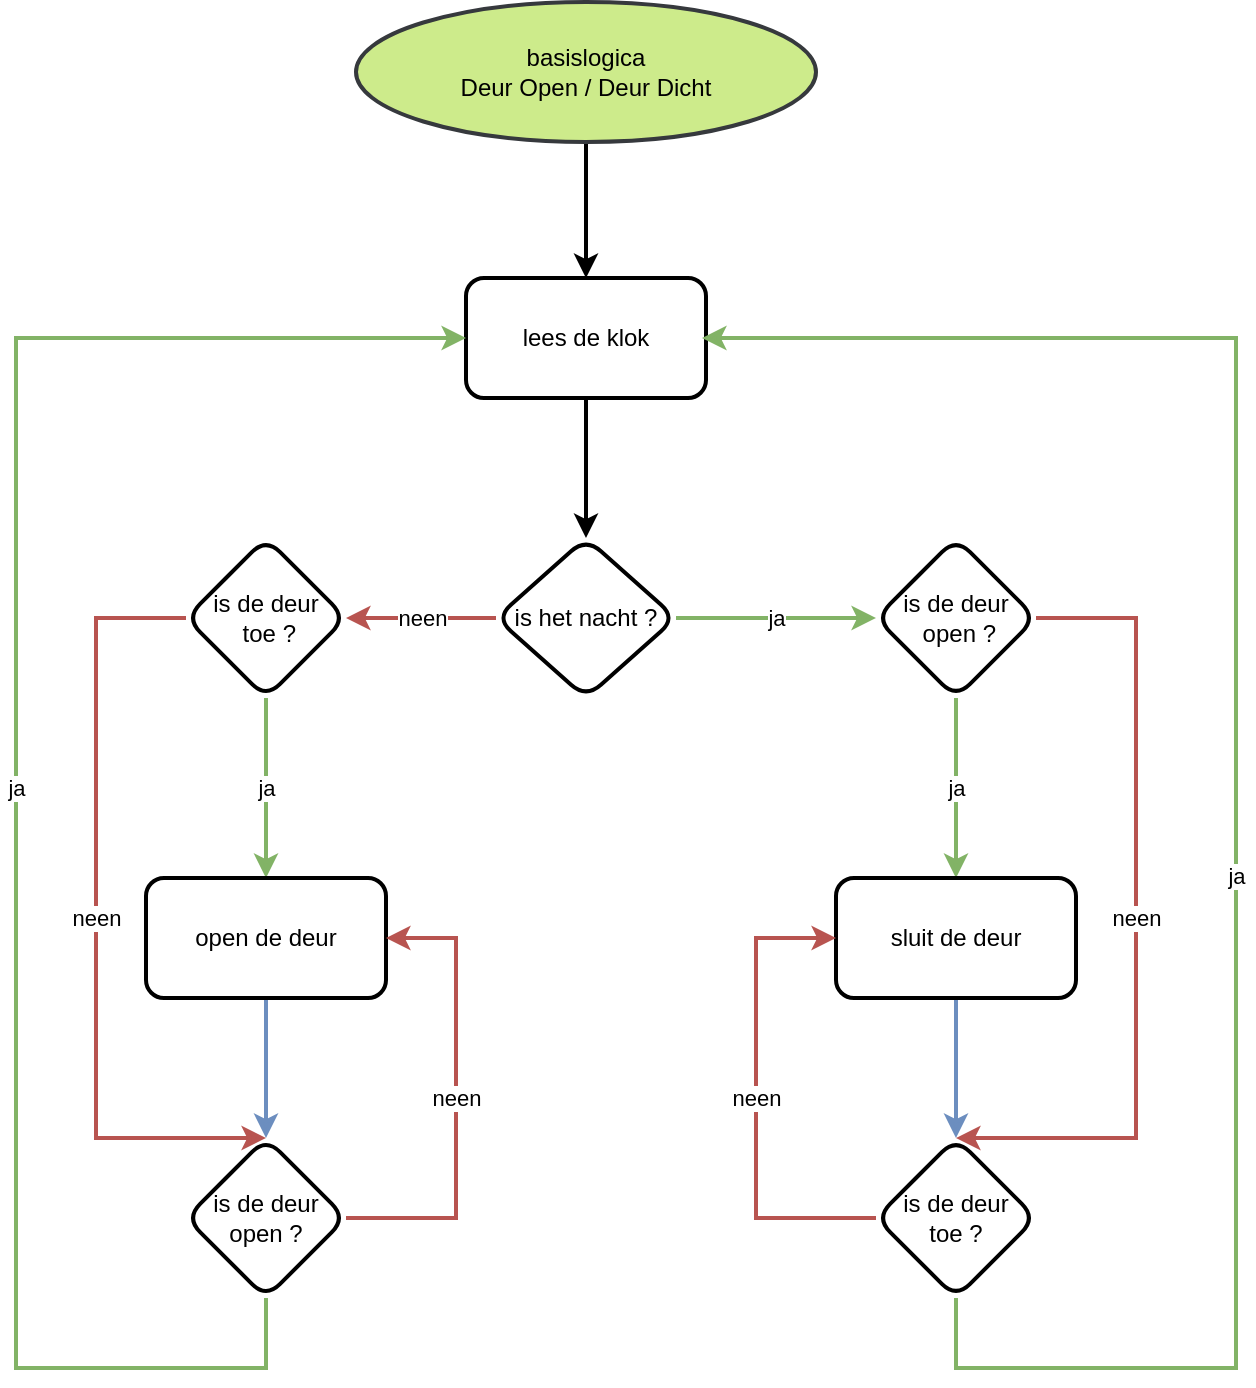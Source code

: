 <mxfile version="21.6.5" type="device" pages="7">
  <diagram id="2nEA5foDq7UR0FHGf2Sk" name="basis-logica">
    <mxGraphModel dx="954" dy="658" grid="1" gridSize="10" guides="1" tooltips="1" connect="1" arrows="1" fold="1" page="1" pageScale="1" pageWidth="827" pageHeight="1169" math="0" shadow="0">
      <root>
        <mxCell id="0" />
        <mxCell id="1" parent="0" />
        <mxCell id="XFoP5PQ_fz3fTWVQRVR4-9" value="" style="edgeStyle=orthogonalEdgeStyle;rounded=0;orthogonalLoop=1;jettySize=auto;html=1;strokeWidth=2;" parent="1" source="XFoP5PQ_fz3fTWVQRVR4-5" target="XFoP5PQ_fz3fTWVQRVR4-8" edge="1">
          <mxGeometry relative="1" as="geometry" />
        </mxCell>
        <mxCell id="XFoP5PQ_fz3fTWVQRVR4-5" value="basislogica&lt;br&gt;Deur Open / Deur Dicht" style="strokeWidth=2;html=1;shape=mxgraph.flowchart.start_2;whiteSpace=wrap;verticalAlign=middle;align=center;fillColor=#cdeb8b;strokeColor=#36393d;" parent="1" vertex="1">
          <mxGeometry x="260" y="7" width="230" height="70" as="geometry" />
        </mxCell>
        <mxCell id="XFoP5PQ_fz3fTWVQRVR4-12" value="" style="edgeStyle=orthogonalEdgeStyle;rounded=0;orthogonalLoop=1;jettySize=auto;html=1;strokeWidth=2;" parent="1" source="XFoP5PQ_fz3fTWVQRVR4-8" target="XFoP5PQ_fz3fTWVQRVR4-11" edge="1">
          <mxGeometry relative="1" as="geometry" />
        </mxCell>
        <mxCell id="XFoP5PQ_fz3fTWVQRVR4-8" value="lees de klok" style="rounded=1;whiteSpace=wrap;html=1;strokeWidth=2;" parent="1" vertex="1">
          <mxGeometry x="315" y="145" width="120" height="60" as="geometry" />
        </mxCell>
        <mxCell id="n6p1IAw-Kk-6k2x2Jk6g-2" value="neen" style="edgeStyle=orthogonalEdgeStyle;rounded=0;orthogonalLoop=1;jettySize=auto;html=1;fillColor=#f8cecc;strokeColor=#b85450;strokeWidth=2;" parent="1" source="XFoP5PQ_fz3fTWVQRVR4-11" target="XFoP5PQ_fz3fTWVQRVR4-13" edge="1">
          <mxGeometry relative="1" as="geometry" />
        </mxCell>
        <mxCell id="n6p1IAw-Kk-6k2x2Jk6g-3" value="ja" style="edgeStyle=orthogonalEdgeStyle;rounded=0;orthogonalLoop=1;jettySize=auto;html=1;fillColor=#d5e8d4;strokeColor=#82b366;strokeWidth=2;" parent="1" source="XFoP5PQ_fz3fTWVQRVR4-11" target="XFoP5PQ_fz3fTWVQRVR4-22" edge="1">
          <mxGeometry relative="1" as="geometry" />
        </mxCell>
        <mxCell id="XFoP5PQ_fz3fTWVQRVR4-11" value="is het nacht ?" style="rhombus;whiteSpace=wrap;html=1;rounded=1;strokeWidth=2;" parent="1" vertex="1">
          <mxGeometry x="330" y="275" width="90" height="80" as="geometry" />
        </mxCell>
        <mxCell id="XFoP5PQ_fz3fTWVQRVR4-16" value="ja" style="edgeStyle=orthogonalEdgeStyle;rounded=0;orthogonalLoop=1;jettySize=auto;html=1;fillColor=#d5e8d4;strokeColor=#82b366;strokeWidth=2;" parent="1" source="XFoP5PQ_fz3fTWVQRVR4-13" target="XFoP5PQ_fz3fTWVQRVR4-15" edge="1">
          <mxGeometry relative="1" as="geometry" />
        </mxCell>
        <mxCell id="XFoP5PQ_fz3fTWVQRVR4-13" value="is de deur&lt;br&gt;&amp;nbsp;toe ?" style="rhombus;whiteSpace=wrap;html=1;rounded=1;strokeWidth=2;" parent="1" vertex="1">
          <mxGeometry x="175" y="275" width="80" height="80" as="geometry" />
        </mxCell>
        <mxCell id="XFoP5PQ_fz3fTWVQRVR4-18" value="" style="edgeStyle=orthogonalEdgeStyle;rounded=0;orthogonalLoop=1;jettySize=auto;html=1;fillColor=#dae8fc;strokeColor=#6c8ebf;strokeWidth=2;" parent="1" source="XFoP5PQ_fz3fTWVQRVR4-15" target="XFoP5PQ_fz3fTWVQRVR4-17" edge="1">
          <mxGeometry relative="1" as="geometry" />
        </mxCell>
        <mxCell id="XFoP5PQ_fz3fTWVQRVR4-15" value="open de deur" style="rounded=1;whiteSpace=wrap;html=1;strokeWidth=2;" parent="1" vertex="1">
          <mxGeometry x="155" y="445" width="120" height="60" as="geometry" />
        </mxCell>
        <mxCell id="XFoP5PQ_fz3fTWVQRVR4-17" value="is de deur&lt;br&gt;open ?" style="rhombus;whiteSpace=wrap;html=1;rounded=1;strokeWidth=2;" parent="1" vertex="1">
          <mxGeometry x="175" y="575" width="80" height="80" as="geometry" />
        </mxCell>
        <mxCell id="XFoP5PQ_fz3fTWVQRVR4-19" value="neen" style="endArrow=classic;html=1;rounded=0;entryX=1;entryY=0.5;entryDx=0;entryDy=0;exitX=1;exitY=0.5;exitDx=0;exitDy=0;fillColor=#f8cecc;strokeColor=#b85450;strokeWidth=2;" parent="1" source="XFoP5PQ_fz3fTWVQRVR4-17" target="XFoP5PQ_fz3fTWVQRVR4-15" edge="1">
          <mxGeometry width="50" height="50" relative="1" as="geometry">
            <mxPoint x="300" y="600" as="sourcePoint" />
            <mxPoint x="350" y="550" as="targetPoint" />
            <Array as="points">
              <mxPoint x="310" y="615" />
              <mxPoint x="310" y="475" />
            </Array>
          </mxGeometry>
        </mxCell>
        <mxCell id="XFoP5PQ_fz3fTWVQRVR4-20" value="ja" style="endArrow=classic;html=1;rounded=0;exitX=0.5;exitY=1;exitDx=0;exitDy=0;entryX=0;entryY=0.5;entryDx=0;entryDy=0;fillColor=#d5e8d4;strokeColor=#82b366;strokeWidth=2;" parent="1" source="XFoP5PQ_fz3fTWVQRVR4-17" target="XFoP5PQ_fz3fTWVQRVR4-8" edge="1">
          <mxGeometry width="50" height="50" relative="1" as="geometry">
            <mxPoint x="570" y="500" as="sourcePoint" />
            <mxPoint x="620" y="450" as="targetPoint" />
            <Array as="points">
              <mxPoint x="215" y="690" />
              <mxPoint x="160" y="690" />
              <mxPoint x="90" y="690" />
              <mxPoint x="90" y="175" />
            </Array>
          </mxGeometry>
        </mxCell>
        <mxCell id="XFoP5PQ_fz3fTWVQRVR4-21" value="neen" style="endArrow=classic;html=1;rounded=0;exitX=0;exitY=0.5;exitDx=0;exitDy=0;entryX=0.5;entryY=0;entryDx=0;entryDy=0;fillColor=#f8cecc;strokeColor=#b85450;strokeWidth=2;" parent="1" source="XFoP5PQ_fz3fTWVQRVR4-13" target="XFoP5PQ_fz3fTWVQRVR4-17" edge="1">
          <mxGeometry width="50" height="50" relative="1" as="geometry">
            <mxPoint x="330" y="380" as="sourcePoint" />
            <mxPoint x="380" y="330" as="targetPoint" />
            <Array as="points">
              <mxPoint x="130" y="315" />
              <mxPoint x="130" y="575" />
            </Array>
          </mxGeometry>
        </mxCell>
        <mxCell id="XFoP5PQ_fz3fTWVQRVR4-26" value="ja" style="edgeStyle=orthogonalEdgeStyle;rounded=0;orthogonalLoop=1;jettySize=auto;html=1;fillColor=#d5e8d4;strokeColor=#82b366;strokeWidth=2;" parent="1" source="XFoP5PQ_fz3fTWVQRVR4-22" target="XFoP5PQ_fz3fTWVQRVR4-23" edge="1">
          <mxGeometry relative="1" as="geometry" />
        </mxCell>
        <mxCell id="XFoP5PQ_fz3fTWVQRVR4-22" value="is de deur&lt;br&gt;&amp;nbsp;open ?" style="rhombus;whiteSpace=wrap;html=1;rounded=1;strokeWidth=2;" parent="1" vertex="1">
          <mxGeometry x="520" y="275" width="80" height="80" as="geometry" />
        </mxCell>
        <mxCell id="XFoP5PQ_fz3fTWVQRVR4-27" value="" style="edgeStyle=orthogonalEdgeStyle;rounded=0;orthogonalLoop=1;jettySize=auto;html=1;fillColor=#dae8fc;strokeColor=#6c8ebf;strokeWidth=2;" parent="1" source="XFoP5PQ_fz3fTWVQRVR4-23" target="XFoP5PQ_fz3fTWVQRVR4-24" edge="1">
          <mxGeometry relative="1" as="geometry" />
        </mxCell>
        <mxCell id="XFoP5PQ_fz3fTWVQRVR4-23" value="sluit de deur" style="rounded=1;whiteSpace=wrap;html=1;strokeWidth=2;" parent="1" vertex="1">
          <mxGeometry x="500" y="445" width="120" height="60" as="geometry" />
        </mxCell>
        <mxCell id="XFoP5PQ_fz3fTWVQRVR4-24" value="is de deur&lt;br&gt;toe ?" style="rhombus;whiteSpace=wrap;html=1;rounded=1;strokeWidth=2;" parent="1" vertex="1">
          <mxGeometry x="520" y="575" width="80" height="80" as="geometry" />
        </mxCell>
        <mxCell id="XFoP5PQ_fz3fTWVQRVR4-29" value="neen" style="endArrow=classic;html=1;rounded=0;exitX=0;exitY=0.5;exitDx=0;exitDy=0;entryX=0;entryY=0.5;entryDx=0;entryDy=0;fillColor=#f8cecc;strokeColor=#b85450;strokeWidth=2;" parent="1" source="XFoP5PQ_fz3fTWVQRVR4-24" target="XFoP5PQ_fz3fTWVQRVR4-23" edge="1">
          <mxGeometry width="50" height="50" relative="1" as="geometry">
            <mxPoint x="330" y="380" as="sourcePoint" />
            <mxPoint x="380" y="330" as="targetPoint" />
            <Array as="points">
              <mxPoint x="460" y="615" />
              <mxPoint x="460" y="475" />
            </Array>
          </mxGeometry>
        </mxCell>
        <mxCell id="XFoP5PQ_fz3fTWVQRVR4-30" value="neen" style="endArrow=classic;html=1;rounded=0;exitX=1;exitY=0.5;exitDx=0;exitDy=0;entryX=0.5;entryY=0;entryDx=0;entryDy=0;fillColor=#f8cecc;strokeColor=#b85450;strokeWidth=2;" parent="1" source="XFoP5PQ_fz3fTWVQRVR4-22" target="XFoP5PQ_fz3fTWVQRVR4-24" edge="1">
          <mxGeometry width="50" height="50" relative="1" as="geometry">
            <mxPoint x="330" y="380" as="sourcePoint" />
            <mxPoint x="380" y="330" as="targetPoint" />
            <Array as="points">
              <mxPoint x="650" y="315" />
              <mxPoint x="650" y="575" />
            </Array>
          </mxGeometry>
        </mxCell>
        <mxCell id="XFoP5PQ_fz3fTWVQRVR4-31" value="ja" style="endArrow=classic;html=1;rounded=0;exitX=0.5;exitY=1;exitDx=0;exitDy=0;entryX=1;entryY=0.5;entryDx=0;entryDy=0;fillColor=#d5e8d4;strokeColor=#82b366;strokeWidth=2;" parent="1" source="XFoP5PQ_fz3fTWVQRVR4-24" edge="1">
          <mxGeometry x="-0.118" width="50" height="50" relative="1" as="geometry">
            <mxPoint x="598" y="615.0" as="sourcePoint" />
            <mxPoint x="433" y="175" as="targetPoint" />
            <Array as="points">
              <mxPoint x="560" y="690" />
              <mxPoint x="700" y="690" />
              <mxPoint x="700" y="430" />
              <mxPoint x="700" y="175" />
            </Array>
            <mxPoint y="1" as="offset" />
          </mxGeometry>
        </mxCell>
      </root>
    </mxGraphModel>
  </diagram>
  <diagram id="b5i15qE0c-IMTWBYEMg8" name="pscode loop()">
    <mxGraphModel dx="954" dy="658" grid="0" gridSize="10" guides="1" tooltips="1" connect="1" arrows="1" fold="1" page="1" pageScale="1" pageWidth="827" pageHeight="1169" math="0" shadow="0">
      <root>
        <mxCell id="0" />
        <mxCell id="1" parent="0" />
        <mxCell id="ya9iWqmRl8DT4_xiHRFv-2" style="edgeStyle=orthogonalEdgeStyle;rounded=1;orthogonalLoop=1;jettySize=auto;html=1;exitX=0.5;exitY=1;exitDx=0;exitDy=0;exitPerimeter=0;entryX=0.5;entryY=0;entryDx=0;entryDy=0;strokeWidth=2;labelBackgroundColor=none;fontColor=default;" parent="1" source="aKeDuA_t7aJbaY2taJYK-1" target="aKeDuA_t7aJbaY2taJYK-2" edge="1">
          <mxGeometry relative="1" as="geometry" />
        </mxCell>
        <mxCell id="aKeDuA_t7aJbaY2taJYK-1" value="pseudocode&lt;br&gt;void loop()&lt;br&gt;START" style="strokeWidth=2;html=1;shape=mxgraph.flowchart.start_2;whiteSpace=wrap;verticalAlign=middle;align=center;rounded=1;labelBackgroundColor=none;fillColor=#cdeb8b;strokeColor=#36393d;rotation=0;" parent="1" vertex="1">
          <mxGeometry x="86.5" y="2" width="190" height="70" as="geometry" />
        </mxCell>
        <mxCell id="ya9iWqmRl8DT4_xiHRFv-3" style="edgeStyle=orthogonalEdgeStyle;rounded=1;orthogonalLoop=1;jettySize=auto;html=1;entryX=0.5;entryY=0;entryDx=0;entryDy=0;strokeWidth=2;labelBackgroundColor=none;fontColor=default;" parent="1" source="aKeDuA_t7aJbaY2taJYK-2" target="NM7gmgb3-3y4xX6Bl1Rj-5" edge="1">
          <mxGeometry relative="1" as="geometry" />
        </mxCell>
        <mxCell id="aKeDuA_t7aJbaY2taJYK-2" value="LEES de klok" style="rounded=1;whiteSpace=wrap;html=1;strokeWidth=2;labelBackgroundColor=none;fillColor=#ffcccc;strokeColor=#36393d;" parent="1" vertex="1">
          <mxGeometry x="76" y="113" width="210" height="40" as="geometry" />
        </mxCell>
        <mxCell id="_98Is-iC0cWOakmaQLf1-11" value="neen" style="edgeStyle=orthogonalEdgeStyle;rounded=1;orthogonalLoop=1;jettySize=auto;html=1;entryX=0.25;entryY=0;entryDx=0;entryDy=0;entryPerimeter=0;strokeWidth=2;labelBackgroundColor=none;fontColor=default;" parent="1" source="NM7gmgb3-3y4xX6Bl1Rj-3" target="_98Is-iC0cWOakmaQLf1-1" edge="1">
          <mxGeometry x="0.392" relative="1" as="geometry">
            <mxPoint y="1" as="offset" />
          </mxGeometry>
        </mxCell>
        <mxCell id="K4xB3Du3JMF9mpEphj-X-1" value="ja" style="edgeStyle=orthogonalEdgeStyle;orthogonalLoop=1;jettySize=auto;html=1;entryX=0.5;entryY=0;entryDx=0;entryDy=0;strokeWidth=2;rounded=1;" parent="1" source="NM7gmgb3-3y4xX6Bl1Rj-3" target="NM7gmgb3-3y4xX6Bl1Rj-8" edge="1">
          <mxGeometry relative="1" as="geometry" />
        </mxCell>
        <mxCell id="NM7gmgb3-3y4xX6Bl1Rj-3" value="check of dag/nacht gewisseld is" style="rhombus;whiteSpace=wrap;html=1;rounded=1;strokeWidth=2;labelBackgroundColor=none;rotation=0;" parent="1" vertex="1">
          <mxGeometry x="76" y="470" width="210" height="75" as="geometry" />
        </mxCell>
        <mxCell id="LD9es-XWOWRMcD7VvDP4-1" value="ja" style="edgeStyle=orthogonalEdgeStyle;rounded=1;orthogonalLoop=1;jettySize=auto;html=1;entryX=0.5;entryY=0;entryDx=0;entryDy=0;strokeWidth=2;labelBackgroundColor=none;fontColor=default;" parent="1" source="NM7gmgb3-3y4xX6Bl1Rj-5" target="NM7gmgb3-3y4xX6Bl1Rj-3" edge="1">
          <mxGeometry relative="1" as="geometry" />
        </mxCell>
        <mxCell id="y73BDZhsTLGCTdmBq84q-6" value="neen" style="edgeStyle=orthogonalEdgeStyle;shape=connector;rounded=1;orthogonalLoop=1;jettySize=auto;html=1;labelBackgroundColor=default;strokeColor=default;strokeWidth=2;fontFamily=Helvetica;fontSize=11;fontColor=default;endArrow=classic;" parent="1" source="NM7gmgb3-3y4xX6Bl1Rj-5" target="ya9iWqmRl8DT4_xiHRFv-10" edge="1">
          <mxGeometry relative="1" as="geometry" />
        </mxCell>
        <mxCell id="NM7gmgb3-3y4xX6Bl1Rj-5" value="retourneert de klok&lt;br&gt;&amp;nbsp;een TIJDSWAARDE ?" style="rhombus;whiteSpace=wrap;html=1;rounded=1;strokeWidth=2;labelBackgroundColor=none;rotation=0;" parent="1" vertex="1">
          <mxGeometry x="76" y="200" width="210" height="75" as="geometry" />
        </mxCell>
        <mxCell id="OdeLtPF7_CyeCFL6n1bw-2" style="edgeStyle=orthogonalEdgeStyle;rounded=1;orthogonalLoop=1;jettySize=auto;html=1;entryX=0;entryY=0.5;entryDx=0;entryDy=0;entryPerimeter=0;exitX=0.5;exitY=1;exitDx=0;exitDy=0;strokeWidth=2;labelBackgroundColor=none;fontColor=default;" parent="1" source="NM7gmgb3-3y4xX6Bl1Rj-8" target="_98Is-iC0cWOakmaQLf1-1" edge="1">
          <mxGeometry relative="1" as="geometry" />
        </mxCell>
        <mxCell id="NM7gmgb3-3y4xX6Bl1Rj-8" value="reset naar automatische modus" style="rounded=1;whiteSpace=wrap;html=1;strokeWidth=2;rotation=0;labelBackgroundColor=none;fillColor=#ffcccc;strokeColor=#36393d;" parent="1" vertex="1">
          <mxGeometry x="76" y="602" width="210" height="40" as="geometry" />
        </mxCell>
        <mxCell id="ya9iWqmRl8DT4_xiHRFv-15" value="ja" style="edgeStyle=orthogonalEdgeStyle;rounded=1;orthogonalLoop=1;jettySize=auto;html=1;entryX=0.5;entryY=0;entryDx=0;entryDy=0;labelBackgroundColor=none;fontColor=default;strokeWidth=2;" parent="1" source="ya9iWqmRl8DT4_xiHRFv-10" target="ya9iWqmRl8DT4_xiHRFv-14" edge="1">
          <mxGeometry relative="1" as="geometry" />
        </mxCell>
        <mxCell id="y73BDZhsTLGCTdmBq84q-2" value="neen" style="edgeStyle=orthogonalEdgeStyle;orthogonalLoop=1;jettySize=auto;html=1;entryX=0.5;entryY=0;entryDx=0;entryDy=0;rounded=1;strokeWidth=2;" parent="1" source="ya9iWqmRl8DT4_xiHRFv-10" target="ya9iWqmRl8DT4_xiHRFv-22" edge="1">
          <mxGeometry relative="1" as="geometry" />
        </mxCell>
        <mxCell id="ya9iWqmRl8DT4_xiHRFv-10" value="is de KLOK GESTOPT ?" style="rhombus;whiteSpace=wrap;html=1;rounded=1;strokeWidth=2;labelBackgroundColor=none;rotation=0;" parent="1" vertex="1">
          <mxGeometry x="350" y="200" width="210" height="75" as="geometry" />
        </mxCell>
        <mxCell id="_98Is-iC0cWOakmaQLf1-3" style="edgeStyle=orthogonalEdgeStyle;rounded=1;orthogonalLoop=1;jettySize=auto;html=1;entryX=0.5;entryY=0;entryDx=0;entryDy=0;entryPerimeter=0;strokeWidth=2;labelBackgroundColor=none;fontColor=default;" parent="1" source="ya9iWqmRl8DT4_xiHRFv-13" target="_98Is-iC0cWOakmaQLf1-1" edge="1">
          <mxGeometry relative="1" as="geometry">
            <mxPoint x="453" y="725" as="targetPoint" />
          </mxGeometry>
        </mxCell>
        <mxCell id="ya9iWqmRl8DT4_xiHRFv-13" value="AlarmLED FLASH(300, 900)" style="rounded=1;whiteSpace=wrap;html=1;strokeWidth=2;labelBackgroundColor=none;" parent="1" vertex="1">
          <mxGeometry x="350" y="405" width="210" height="40" as="geometry" />
        </mxCell>
        <mxCell id="PeKsfCozdDFQ2uL25Fwo-3" style="edgeStyle=orthogonalEdgeStyle;rounded=1;orthogonalLoop=1;jettySize=auto;html=1;entryX=0.5;entryY=0;entryDx=0;entryDy=0;labelBackgroundColor=none;fontColor=default;strokeWidth=2;" parent="1" source="ya9iWqmRl8DT4_xiHRFv-14" target="ya9iWqmRl8DT4_xiHRFv-13" edge="1">
          <mxGeometry relative="1" as="geometry" />
        </mxCell>
        <mxCell id="ya9iWqmRl8DT4_xiHRFv-14" value="ZET de Alarmvlag AAN" style="rounded=1;whiteSpace=wrap;html=1;strokeWidth=2;labelBackgroundColor=none;" parent="1" vertex="1">
          <mxGeometry x="350" y="318" width="210" height="40" as="geometry" />
        </mxCell>
        <mxCell id="zCiDpf9YOeN98bBJp0ls-1" style="edgeStyle=orthogonalEdgeStyle;rounded=1;orthogonalLoop=1;jettySize=auto;html=1;entryX=0.75;entryY=0;entryDx=0;entryDy=0;entryPerimeter=0;strokeWidth=2;labelBackgroundColor=none;" parent="1" source="ya9iWqmRl8DT4_xiHRFv-20" target="_98Is-iC0cWOakmaQLf1-1" edge="1">
          <mxGeometry relative="1" as="geometry">
            <Array as="points">
              <mxPoint x="708" y="529" />
              <mxPoint x="508" y="529" />
            </Array>
          </mxGeometry>
        </mxCell>
        <mxCell id="ya9iWqmRl8DT4_xiHRFv-20" value="AlarmLED FLASH(300, 300)" style="rounded=1;whiteSpace=wrap;html=1;strokeWidth=2;labelBackgroundColor=none;" parent="1" vertex="1">
          <mxGeometry x="603" y="406" width="210" height="40" as="geometry" />
        </mxCell>
        <mxCell id="y73BDZhsTLGCTdmBq84q-5" style="edgeStyle=orthogonalEdgeStyle;shape=connector;rounded=1;orthogonalLoop=1;jettySize=auto;html=1;entryX=0.5;entryY=0;entryDx=0;entryDy=0;labelBackgroundColor=default;strokeColor=default;strokeWidth=2;fontFamily=Helvetica;fontSize=11;fontColor=default;endArrow=classic;" parent="1" source="ya9iWqmRl8DT4_xiHRFv-22" target="ya9iWqmRl8DT4_xiHRFv-20" edge="1">
          <mxGeometry relative="1" as="geometry" />
        </mxCell>
        <mxCell id="ya9iWqmRl8DT4_xiHRFv-22" value="ZET de Alarmvlag AAN" style="rounded=1;whiteSpace=wrap;html=1;strokeWidth=2;labelBackgroundColor=none;" parent="1" vertex="1">
          <mxGeometry x="603" y="319" width="210" height="40" as="geometry" />
        </mxCell>
        <mxCell id="_98Is-iC0cWOakmaQLf1-10" style="edgeStyle=orthogonalEdgeStyle;rounded=1;orthogonalLoop=1;jettySize=auto;html=1;entryX=0.5;entryY=0;entryDx=0;entryDy=0;strokeWidth=2;labelBackgroundColor=none;fontColor=default;" parent="1" source="_98Is-iC0cWOakmaQLf1-1" target="_98Is-iC0cWOakmaQLf1-9" edge="1">
          <mxGeometry relative="1" as="geometry" />
        </mxCell>
        <mxCell id="_98Is-iC0cWOakmaQLf1-1" value="UPDATE de Bounce instance&lt;br&gt;(moet iedere loop gebeuren)" style="rounded=1;whiteSpace=wrap;html=1;strokeWidth=2;points=[[0,0,0,0,0],[0,0.25,0,0,0],[0,0.5,0,0,0],[0,0.75,0,0,0],[0,1,0,0,0],[0.25,0,0,0,0],[0.25,1,0,0,0],[0.5,0,0,0,0],[0.5,1,0,0,0],[0.75,0,0,0,0],[0.75,1,0,0,0],[1,0,0,0,0],[1,0.25,0,0,0],[1,0.5,0,0,0],[1,0.75,0,0,0],[1,1,0,0,0]];rotation=0;labelBackgroundColor=none;fillColor=#ffcccc;strokeColor=#36393d;" parent="1" vertex="1">
          <mxGeometry x="350" y="668" width="210" height="40" as="geometry" />
        </mxCell>
        <mxCell id="4D3VjAObWyAfx3x8udtP-4" value="ja" style="edgeStyle=orthogonalEdgeStyle;rounded=1;orthogonalLoop=1;jettySize=auto;html=1;entryX=0.5;entryY=0;entryDx=0;entryDy=0;fontFamily=Helvetica;fontSize=12;fontColor=default;strokeWidth=2;labelBackgroundColor=none;" parent="1" source="_98Is-iC0cWOakmaQLf1-9" target="4D3VjAObWyAfx3x8udtP-1" edge="1">
          <mxGeometry relative="1" as="geometry" />
        </mxCell>
        <mxCell id="ZfgSchODgum-AR7Qccjo-5" value="neen" style="edgeStyle=orthogonalEdgeStyle;shape=connector;rounded=1;orthogonalLoop=1;jettySize=auto;html=1;entryX=0;entryY=0.5;entryDx=0;entryDy=0;entryPerimeter=0;labelBackgroundColor=none;strokeColor=default;strokeWidth=2;fontFamily=Helvetica;fontSize=12;fontColor=default;endArrow=classic;" parent="1" source="_98Is-iC0cWOakmaQLf1-9" target="tx3VglNUEHc3-AtosQC5-1" edge="1">
          <mxGeometry relative="1" as="geometry">
            <Array as="points">
              <mxPoint x="253" y="796" />
              <mxPoint x="253" y="1070" />
            </Array>
          </mxGeometry>
        </mxCell>
        <mxCell id="_98Is-iC0cWOakmaQLf1-9" value="is er op de KNOP GEDRUKT ?" style="rhombus;whiteSpace=wrap;html=1;rounded=1;strokeWidth=2;labelBackgroundColor=none;rotation=0;" parent="1" vertex="1">
          <mxGeometry x="350" y="759" width="210" height="75" as="geometry" />
        </mxCell>
        <mxCell id="W444pPdY7c27oVdhaEcE-3" value="1" style="strokeWidth=2;html=1;shape=mxgraph.flowchart.merge_or_storage;whiteSpace=wrap;points=[[0,0,0,0,0],[0,0.5,0,0,0],[0,1,0,0,0],[0.32,0,0,0,0],[0.51,1,0,0,0],[0.69,0,0,0,0],[1,0,0,0,0],[1,0.5,0,0,0],[1,1,0,0,0]];rounded=1;labelBackgroundColor=none;" parent="1" vertex="1">
          <mxGeometry x="420.5" y="1135" width="65" height="30" as="geometry" />
        </mxCell>
        <mxCell id="ZfgSchODgum-AR7Qccjo-3" style="edgeStyle=orthogonalEdgeStyle;shape=connector;rounded=1;orthogonalLoop=1;jettySize=auto;html=1;labelBackgroundColor=none;strokeColor=default;strokeWidth=2;fontFamily=Helvetica;fontSize=12;fontColor=default;endArrow=classic;exitX=0.5;exitY=1;exitDx=0;exitDy=0;exitPerimeter=0;entryX=0;entryY=0.5;entryDx=0;entryDy=0;entryPerimeter=0;" parent="1" source="W444pPdY7c27oVdhaEcE-5" target="aKeDuA_t7aJbaY2taJYK-1" edge="1">
          <mxGeometry relative="1" as="geometry">
            <mxPoint x="79" y="32" as="targetPoint" />
            <Array as="points">
              <mxPoint x="36" y="602" />
              <mxPoint x="36" y="37" />
            </Array>
          </mxGeometry>
        </mxCell>
        <mxCell id="W444pPdY7c27oVdhaEcE-5" value="0" style="strokeWidth=2;html=1;shape=mxgraph.flowchart.merge_or_storage;whiteSpace=wrap;flipV=1;rounded=1;labelBackgroundColor=none;" parent="1" vertex="1">
          <mxGeometry x="3" y="1135" width="65" height="30" as="geometry" />
        </mxCell>
        <mxCell id="IxFuNyfPgvQkr3bllG_j-4" style="edgeStyle=orthogonalEdgeStyle;shape=connector;rounded=1;orthogonalLoop=1;jettySize=auto;html=1;entryX=0.5;entryY=0;entryDx=0;entryDy=0;labelBackgroundColor=none;strokeColor=default;strokeWidth=2;fontFamily=Helvetica;fontSize=11;fontColor=default;endArrow=classic;" parent="1" source="W444pPdY7c27oVdhaEcE-7" target="4D3VjAObWyAfx3x8udtP-3" edge="1">
          <mxGeometry relative="1" as="geometry" />
        </mxCell>
        <mxCell id="W444pPdY7c27oVdhaEcE-7" value="1" style="strokeWidth=2;html=1;shape=mxgraph.flowchart.merge_or_storage;whiteSpace=wrap;flipV=0;rounded=1;labelBackgroundColor=none;" parent="1" vertex="1">
          <mxGeometry x="420.5" y="1173" width="65" height="30" as="geometry" />
        </mxCell>
        <mxCell id="W444pPdY7c27oVdhaEcE-9" value="0" style="strokeWidth=2;html=1;shape=mxgraph.flowchart.merge_or_storage;whiteSpace=wrap;flipV=1;rounded=1;labelBackgroundColor=none;" parent="1" vertex="1">
          <mxGeometry x="3" y="1173" width="65" height="30" as="geometry" />
        </mxCell>
        <mxCell id="ZfgSchODgum-AR7Qccjo-10" style="edgeStyle=orthogonalEdgeStyle;shape=connector;rounded=1;orthogonalLoop=1;jettySize=auto;html=1;entryX=0.5;entryY=0;entryDx=0;entryDy=0;entryPerimeter=0;labelBackgroundColor=none;strokeColor=default;strokeWidth=2;fontFamily=Helvetica;fontSize=12;fontColor=default;endArrow=classic;" parent="1" source="ZbPM0jr0Gg6dspIwk5x5-16" target="ZfgSchODgum-AR7Qccjo-1" edge="1">
          <mxGeometry relative="1" as="geometry" />
        </mxCell>
        <mxCell id="ZbPM0jr0Gg6dspIwk5x5-16" value="" style="verticalLabelPosition=bottom;verticalAlign=top;html=1;shape=mxgraph.basic.sun;strokeWidth=2;rounded=1;labelBackgroundColor=none;" parent="1" vertex="1">
          <mxGeometry x="409" y="2118" width="72" height="72" as="geometry" />
        </mxCell>
        <mxCell id="4D3VjAObWyAfx3x8udtP-5" style="edgeStyle=orthogonalEdgeStyle;shape=connector;rounded=1;orthogonalLoop=1;jettySize=auto;html=1;entryX=0.5;entryY=0;entryDx=0;entryDy=0;labelBackgroundColor=none;strokeWidth=2;fontFamily=Helvetica;fontSize=11;fontColor=default;endArrow=classic;" parent="1" source="4D3VjAObWyAfx3x8udtP-1" target="4D3VjAObWyAfx3x8udtP-2" edge="1">
          <mxGeometry relative="1" as="geometry" />
        </mxCell>
        <mxCell id="4D3VjAObWyAfx3x8udtP-1" value="ZET de KnopDrukVlag AAN" style="rounded=1;whiteSpace=wrap;html=1;strokeWidth=2;rotation=0;labelBackgroundColor=none;" parent="1" vertex="1">
          <mxGeometry x="350" y="875" width="210" height="40" as="geometry" />
        </mxCell>
        <mxCell id="tx3VglNUEHc3-AtosQC5-2" value="" style="edgeStyle=orthogonalEdgeStyle;shape=connector;rounded=1;orthogonalLoop=1;jettySize=auto;html=1;labelBackgroundColor=none;strokeWidth=2;fontFamily=Helvetica;fontSize=11;fontColor=default;endArrow=classic;" parent="1" source="4D3VjAObWyAfx3x8udtP-2" target="tx3VglNUEHc3-AtosQC5-1" edge="1">
          <mxGeometry relative="1" as="geometry" />
        </mxCell>
        <mxCell id="4D3VjAObWyAfx3x8udtP-2" value="ZET de manualModeLED AAN" style="rounded=1;whiteSpace=wrap;html=1;strokeWidth=2;rotation=0;labelBackgroundColor=none;" parent="1" vertex="1">
          <mxGeometry x="350" y="960" width="210" height="40" as="geometry" />
        </mxCell>
        <mxCell id="uzz71SmvTHHdfLAqc9Wn-2" value="ja" style="edgeStyle=orthogonalEdgeStyle;shape=connector;rounded=1;orthogonalLoop=1;jettySize=auto;html=1;labelBackgroundColor=none;strokeColor=default;strokeWidth=2;fontFamily=Helvetica;fontSize=12;fontColor=default;endArrow=classic;" parent="1" source="4D3VjAObWyAfx3x8udtP-3" target="uzz71SmvTHHdfLAqc9Wn-1" edge="1">
          <mxGeometry relative="1" as="geometry" />
        </mxCell>
        <mxCell id="ZfgSchODgum-AR7Qccjo-15" value="neen" style="edgeStyle=orthogonalEdgeStyle;shape=connector;rounded=1;orthogonalLoop=1;jettySize=auto;html=1;entryX=0.5;entryY=0;entryDx=0;entryDy=0;entryPerimeter=0;labelBackgroundColor=none;strokeColor=default;strokeWidth=2;fontFamily=Helvetica;fontSize=12;fontColor=default;endArrow=classic;" parent="1" source="4D3VjAObWyAfx3x8udtP-3" target="ZfgSchODgum-AR7Qccjo-11" edge="1">
          <mxGeometry relative="1" as="geometry" />
        </mxCell>
        <mxCell id="4D3VjAObWyAfx3x8udtP-3" value="IS de KnopDrukVlag AAN ?" style="rhombus;whiteSpace=wrap;html=1;rounded=1;strokeWidth=2;labelBackgroundColor=none;rotation=0;" parent="1" vertex="1">
          <mxGeometry x="348" y="1251" width="210" height="75" as="geometry" />
        </mxCell>
        <mxCell id="IxFuNyfPgvQkr3bllG_j-1" style="edgeStyle=orthogonalEdgeStyle;shape=connector;rounded=1;orthogonalLoop=1;jettySize=auto;html=1;entryX=0.531;entryY=0.1;entryDx=0;entryDy=0;entryPerimeter=0;labelBackgroundColor=none;strokeColor=default;strokeWidth=2;fontFamily=Helvetica;fontSize=11;fontColor=default;endArrow=classic;" parent="1" source="tx3VglNUEHc3-AtosQC5-1" target="W444pPdY7c27oVdhaEcE-3" edge="1">
          <mxGeometry relative="1" as="geometry" />
        </mxCell>
        <mxCell id="tx3VglNUEHc3-AtosQC5-1" value="" style="verticalLabelPosition=bottom;verticalAlign=top;html=1;shape=mxgraph.basic.sun;strokeWidth=2;labelBackgroundColor=none;rounded=1;" parent="1" vertex="1">
          <mxGeometry x="430" y="1045" width="50" height="50" as="geometry" />
        </mxCell>
        <mxCell id="fJOPNIqqPQ4jUsnnMLNE-2" value="ja" style="edgeStyle=orthogonalEdgeStyle;shape=connector;rounded=1;orthogonalLoop=1;jettySize=auto;html=1;entryX=0.5;entryY=0;entryDx=0;entryDy=0;labelBackgroundColor=none;strokeColor=default;strokeWidth=2;fontFamily=Helvetica;fontSize=12;fontColor=default;endArrow=classic;" parent="1" source="uzz71SmvTHHdfLAqc9Wn-1" target="fJOPNIqqPQ4jUsnnMLNE-1" edge="1">
          <mxGeometry relative="1" as="geometry" />
        </mxCell>
        <mxCell id="fJOPNIqqPQ4jUsnnMLNE-4" value="neen" style="edgeStyle=orthogonalEdgeStyle;shape=connector;rounded=1;orthogonalLoop=1;jettySize=auto;html=1;entryX=0.5;entryY=0;entryDx=0;entryDy=0;labelBackgroundColor=none;strokeColor=default;strokeWidth=2;fontFamily=Helvetica;fontSize=12;fontColor=default;endArrow=classic;" parent="1" source="uzz71SmvTHHdfLAqc9Wn-1" target="fJOPNIqqPQ4jUsnnMLNE-3" edge="1">
          <mxGeometry relative="1" as="geometry" />
        </mxCell>
        <mxCell id="uzz71SmvTHHdfLAqc9Wn-1" value="is de BOVEN-schakelaar&lt;br&gt;ACTIEF ?" style="rhombus;whiteSpace=wrap;html=1;rounded=1;strokeWidth=2;rotation=0;" parent="1" vertex="1">
          <mxGeometry x="348" y="1379" width="210" height="75" as="geometry" />
        </mxCell>
        <mxCell id="ZfgSchODgum-AR7Qccjo-13" style="edgeStyle=orthogonalEdgeStyle;shape=connector;rounded=1;orthogonalLoop=1;jettySize=auto;html=1;entryX=0.855;entryY=0.145;entryDx=0;entryDy=0;entryPerimeter=0;labelBackgroundColor=none;strokeColor=default;strokeWidth=2;fontFamily=Helvetica;fontSize=12;fontColor=default;endArrow=classic;exitX=0.5;exitY=1;exitDx=0;exitDy=0;" parent="1" source="fJOPNIqqPQ4jUsnnMLNE-1" target="ZfgSchODgum-AR7Qccjo-11" edge="1">
          <mxGeometry relative="1" as="geometry">
            <Array as="points">
              <mxPoint x="453" y="1601" />
            </Array>
          </mxGeometry>
        </mxCell>
        <mxCell id="fJOPNIqqPQ4jUsnnMLNE-1" value="SLUIT de deur&lt;br&gt;(runMotor1Down)" style="rounded=1;whiteSpace=wrap;html=1;strokeWidth=2;labelBackgroundColor=none;rotation=0;fillColor=#ffcccc;strokeColor=#36393d;" parent="1" vertex="1">
          <mxGeometry x="378" y="1504" width="150" height="40" as="geometry" />
        </mxCell>
        <mxCell id="ZfgSchODgum-AR7Qccjo-14" style="edgeStyle=orthogonalEdgeStyle;shape=connector;rounded=1;orthogonalLoop=1;jettySize=auto;html=1;entryX=0.855;entryY=0.855;entryDx=0;entryDy=0;entryPerimeter=0;labelBackgroundColor=none;strokeColor=default;strokeWidth=2;fontFamily=Helvetica;fontSize=12;fontColor=default;endArrow=classic;" parent="1" source="fJOPNIqqPQ4jUsnnMLNE-3" target="ZfgSchODgum-AR7Qccjo-11" edge="1">
          <mxGeometry relative="1" as="geometry">
            <Array as="points">
              <mxPoint x="653" y="1653" />
            </Array>
          </mxGeometry>
        </mxCell>
        <mxCell id="fJOPNIqqPQ4jUsnnMLNE-3" value="OPEN de deur&lt;br&gt;(runMotor1Up)" style="rounded=1;whiteSpace=wrap;html=1;strokeWidth=2;labelBackgroundColor=none;rotation=0;fillColor=#ffcccc;strokeColor=#36393d;" parent="1" vertex="1">
          <mxGeometry x="578" y="1504" width="150" height="40" as="geometry" />
        </mxCell>
        <mxCell id="fJOPNIqqPQ4jUsnnMLNE-8" value="ja" style="edgeStyle=orthogonalEdgeStyle;shape=connector;rounded=1;orthogonalLoop=1;jettySize=auto;html=1;entryX=0.033;entryY=0.491;entryDx=0;entryDy=0;entryPerimeter=0;labelBackgroundColor=none;strokeColor=default;strokeWidth=2;fontFamily=Helvetica;fontSize=12;fontColor=default;endArrow=classic;" parent="1" source="fJOPNIqqPQ4jUsnnMLNE-5" target="fJOPNIqqPQ4jUsnnMLNE-7" edge="1">
          <mxGeometry relative="1" as="geometry" />
        </mxCell>
        <mxCell id="7Qsc0gUp3CPCQ_4w_V8c-1" value="neen" style="edgeStyle=orthogonalEdgeStyle;rounded=1;orthogonalLoop=1;jettySize=auto;html=1;entryX=0;entryY=0.5;entryDx=0;entryDy=0;entryPerimeter=0;strokeWidth=2;" parent="1" source="fJOPNIqqPQ4jUsnnMLNE-5" target="ZbPM0jr0Gg6dspIwk5x5-16" edge="1">
          <mxGeometry relative="1" as="geometry">
            <Array as="points">
              <mxPoint x="181" y="2154" />
            </Array>
          </mxGeometry>
        </mxCell>
        <mxCell id="fJOPNIqqPQ4jUsnnMLNE-5" value="IS&amp;nbsp;KnopDrukVlag UIT&lt;br&gt;EN&lt;br&gt;IS Alarm UIT" style="rhombus;whiteSpace=wrap;html=1;rounded=1;strokeWidth=2;labelBackgroundColor=none;rotation=0;" parent="1" vertex="1">
          <mxGeometry x="81" y="1705" width="200" height="110" as="geometry" />
        </mxCell>
        <mxCell id="fJOPNIqqPQ4jUsnnMLNE-11" value="ja" style="edgeStyle=orthogonalEdgeStyle;shape=connector;rounded=1;orthogonalLoop=1;jettySize=auto;html=1;entryX=0;entryY=0.5;entryDx=0;entryDy=0;labelBackgroundColor=none;strokeColor=default;strokeWidth=2;fontFamily=Helvetica;fontSize=12;fontColor=default;endArrow=classic;" parent="1" source="fJOPNIqqPQ4jUsnnMLNE-7" target="fJOPNIqqPQ4jUsnnMLNE-10" edge="1">
          <mxGeometry relative="1" as="geometry" />
        </mxCell>
        <mxCell id="fJOPNIqqPQ4jUsnnMLNE-12" value="neen" style="edgeStyle=orthogonalEdgeStyle;shape=connector;rounded=1;orthogonalLoop=1;jettySize=auto;html=1;labelBackgroundColor=none;strokeColor=default;strokeWidth=2;fontFamily=Helvetica;fontSize=12;fontColor=default;endArrow=classic;" parent="1" source="fJOPNIqqPQ4jUsnnMLNE-7" target="fJOPNIqqPQ4jUsnnMLNE-9" edge="1">
          <mxGeometry relative="1" as="geometry" />
        </mxCell>
        <mxCell id="fJOPNIqqPQ4jUsnnMLNE-7" value="IS het DAG&lt;br&gt;EN&lt;br&gt;IS bovenswitch NIET ACTIEF" style="rhombus;whiteSpace=wrap;html=1;rounded=1;strokeWidth=2;labelBackgroundColor=none;rotation=0;" parent="1" vertex="1">
          <mxGeometry x="345" y="1706" width="200" height="110" as="geometry" />
        </mxCell>
        <mxCell id="fJOPNIqqPQ4jUsnnMLNE-14" value="ja" style="edgeStyle=orthogonalEdgeStyle;shape=connector;rounded=1;orthogonalLoop=1;jettySize=auto;html=1;entryX=0;entryY=0.5;entryDx=0;entryDy=0;labelBackgroundColor=none;strokeColor=default;strokeWidth=2;fontFamily=Helvetica;fontSize=12;fontColor=default;endArrow=classic;" parent="1" source="fJOPNIqqPQ4jUsnnMLNE-9" target="fJOPNIqqPQ4jUsnnMLNE-13" edge="1">
          <mxGeometry relative="1" as="geometry" />
        </mxCell>
        <mxCell id="fJOPNIqqPQ4jUsnnMLNE-16" value="neen" style="edgeStyle=orthogonalEdgeStyle;shape=connector;rounded=1;orthogonalLoop=1;jettySize=auto;html=1;entryX=0.5;entryY=0;entryDx=0;entryDy=0;labelBackgroundColor=none;strokeColor=default;strokeWidth=2;fontFamily=Helvetica;fontSize=12;fontColor=default;endArrow=classic;" parent="1" source="fJOPNIqqPQ4jUsnnMLNE-9" target="fJOPNIqqPQ4jUsnnMLNE-15" edge="1">
          <mxGeometry relative="1" as="geometry" />
        </mxCell>
        <mxCell id="fJOPNIqqPQ4jUsnnMLNE-9" value="IS het NACHT&lt;br&gt;EN&lt;br&gt;IS onderswitch NIET ACTIEF" style="rhombus;whiteSpace=wrap;html=1;rounded=1;strokeWidth=2;labelBackgroundColor=none;rotation=0;" parent="1" vertex="1">
          <mxGeometry x="345" y="1863" width="200" height="110" as="geometry" />
        </mxCell>
        <mxCell id="ZfgSchODgum-AR7Qccjo-8" style="edgeStyle=orthogonalEdgeStyle;shape=connector;rounded=1;orthogonalLoop=1;jettySize=auto;html=1;entryX=0.855;entryY=0.855;entryDx=0;entryDy=0;entryPerimeter=0;labelBackgroundColor=none;strokeColor=default;strokeWidth=2;fontFamily=Helvetica;fontSize=12;fontColor=default;endArrow=classic;" parent="1" source="fJOPNIqqPQ4jUsnnMLNE-10" target="ZbPM0jr0Gg6dspIwk5x5-16" edge="1">
          <mxGeometry relative="1" as="geometry">
            <Array as="points">
              <mxPoint x="793" y="1761" />
              <mxPoint x="793" y="2180" />
            </Array>
          </mxGeometry>
        </mxCell>
        <mxCell id="fJOPNIqqPQ4jUsnnMLNE-10" value="OPEN de deur&lt;br&gt;(runMotor1Up)" style="rounded=1;whiteSpace=wrap;html=1;strokeWidth=2;labelBackgroundColor=none;rotation=0;fillColor=#ffcccc;strokeColor=#36393d;" parent="1" vertex="1">
          <mxGeometry x="614" y="1741" width="150" height="40" as="geometry" />
        </mxCell>
        <mxCell id="ZfgSchODgum-AR7Qccjo-7" style="edgeStyle=orthogonalEdgeStyle;shape=connector;rounded=1;orthogonalLoop=1;jettySize=auto;html=1;entryX=0.855;entryY=0.145;entryDx=0;entryDy=0;entryPerimeter=0;labelBackgroundColor=none;strokeColor=default;strokeWidth=2;fontFamily=Helvetica;fontSize=12;fontColor=default;endArrow=classic;" parent="1" source="fJOPNIqqPQ4jUsnnMLNE-13" target="ZbPM0jr0Gg6dspIwk5x5-16" edge="1">
          <mxGeometry relative="1" as="geometry">
            <Array as="points">
              <mxPoint x="686" y="2128" />
            </Array>
          </mxGeometry>
        </mxCell>
        <mxCell id="fJOPNIqqPQ4jUsnnMLNE-13" value="SLUIT de deur&lt;br&gt;(runMotor1Down)" style="rounded=1;whiteSpace=wrap;html=1;strokeWidth=2;rotation=0;fillColor=#ffcccc;strokeColor=#36393d;" parent="1" vertex="1">
          <mxGeometry x="611" y="1898" width="150" height="40" as="geometry" />
        </mxCell>
        <mxCell id="ZfgSchODgum-AR7Qccjo-6" style="edgeStyle=orthogonalEdgeStyle;shape=connector;rounded=1;orthogonalLoop=1;jettySize=auto;html=1;entryX=0.5;entryY=0;entryDx=0;entryDy=0;entryPerimeter=0;labelBackgroundColor=none;strokeColor=default;strokeWidth=2;fontFamily=Helvetica;fontSize=12;fontColor=default;endArrow=classic;" parent="1" source="fJOPNIqqPQ4jUsnnMLNE-15" target="ZbPM0jr0Gg6dspIwk5x5-16" edge="1">
          <mxGeometry relative="1" as="geometry" />
        </mxCell>
        <mxCell id="fJOPNIqqPQ4jUsnnMLNE-15" value="STOP de motor&lt;br&gt;(runMotor1Stop)" style="rounded=1;whiteSpace=wrap;html=1;strokeWidth=2;labelBackgroundColor=none;rotation=0;fillColor=#ffcccc;strokeColor=#36393d;" parent="1" vertex="1">
          <mxGeometry x="370" y="2021" width="150" height="40" as="geometry" />
        </mxCell>
        <mxCell id="ZfgSchODgum-AR7Qccjo-16" style="edgeStyle=orthogonalEdgeStyle;shape=connector;rounded=1;orthogonalLoop=1;jettySize=auto;html=1;entryX=0.5;entryY=0;entryDx=0;entryDy=0;entryPerimeter=0;labelBackgroundColor=none;strokeColor=default;strokeWidth=2;fontFamily=Helvetica;fontSize=12;fontColor=default;endArrow=classic;" parent="1" source="ZfgSchODgum-AR7Qccjo-1" target="W444pPdY7c27oVdhaEcE-9" edge="1">
          <mxGeometry relative="1" as="geometry" />
        </mxCell>
        <mxCell id="ZfgSchODgum-AR7Qccjo-1" value="pseudocode&lt;br&gt;void loop()&lt;br&gt;EINDE" style="strokeWidth=2;html=1;shape=mxgraph.flowchart.start_2;whiteSpace=wrap;verticalAlign=middle;align=center;rounded=1;labelBackgroundColor=none;fillColor=#cce5ff;strokeColor=#36393d;rotation=0;" parent="1" vertex="1">
          <mxGeometry x="350" y="2242" width="190" height="70" as="geometry" />
        </mxCell>
        <mxCell id="ZfgSchODgum-AR7Qccjo-12" style="edgeStyle=orthogonalEdgeStyle;shape=connector;rounded=1;orthogonalLoop=1;jettySize=auto;html=1;entryX=0.5;entryY=0;entryDx=0;entryDy=0;labelBackgroundColor=none;strokeColor=default;strokeWidth=2;fontFamily=Helvetica;fontSize=12;fontColor=default;endArrow=classic;" parent="1" source="ZfgSchODgum-AR7Qccjo-11" target="fJOPNIqqPQ4jUsnnMLNE-5" edge="1">
          <mxGeometry relative="1" as="geometry" />
        </mxCell>
        <mxCell id="ZfgSchODgum-AR7Qccjo-11" value="" style="verticalLabelPosition=bottom;verticalAlign=top;html=1;shape=mxgraph.basic.sun;strokeWidth=2;rounded=1;labelBackgroundColor=none;" parent="1" vertex="1">
          <mxGeometry x="145" y="1591" width="72" height="72" as="geometry" />
        </mxCell>
      </root>
    </mxGraphModel>
  </diagram>
  <diagram id="d6CbrOB9Jpsi1O_xptJ-" name="psc f() resetauto_modus">
    <mxGraphModel dx="954" dy="658" grid="1" gridSize="10" guides="1" tooltips="1" connect="1" arrows="1" fold="1" page="1" pageScale="1" pageWidth="827" pageHeight="1169" math="0" shadow="0">
      <root>
        <mxCell id="0" />
        <mxCell id="1" parent="0" />
        <mxCell id="FrfDXbtnxj2WOhZ3JAem-5" style="edgeStyle=orthogonalEdgeStyle;rounded=0;orthogonalLoop=1;jettySize=auto;html=1;entryX=0.5;entryY=0;entryDx=0;entryDy=0;strokeWidth=2;" parent="1" source="-Rv2vk9YMVqlo6LlgpWv-1" target="-Rv2vk9YMVqlo6LlgpWv-2" edge="1">
          <mxGeometry relative="1" as="geometry" />
        </mxCell>
        <mxCell id="-Rv2vk9YMVqlo6LlgpWv-1" value="ZET&amp;nbsp;Alarm IS FALSE" style="rounded=1;whiteSpace=wrap;html=1;strokeWidth=2;" parent="1" vertex="1">
          <mxGeometry x="268" y="117" width="210" height="40" as="geometry" />
        </mxCell>
        <mxCell id="FrfDXbtnxj2WOhZ3JAem-7" style="edgeStyle=orthogonalEdgeStyle;rounded=0;orthogonalLoop=1;jettySize=auto;html=1;entryX=0.5;entryY=0;entryDx=0;entryDy=0;strokeWidth=2;" parent="1" source="-Rv2vk9YMVqlo6LlgpWv-2" target="FrfDXbtnxj2WOhZ3JAem-2" edge="1">
          <mxGeometry relative="1" as="geometry" />
        </mxCell>
        <mxCell id="-Rv2vk9YMVqlo6LlgpWv-2" value="ZET alarmLED IS LOW" style="rounded=1;whiteSpace=wrap;html=1;strokeWidth=2;" parent="1" vertex="1">
          <mxGeometry x="268" y="209" width="210" height="40" as="geometry" />
        </mxCell>
        <mxCell id="FrfDXbtnxj2WOhZ3JAem-4" style="edgeStyle=orthogonalEdgeStyle;rounded=0;orthogonalLoop=1;jettySize=auto;html=1;entryX=0.5;entryY=0;entryDx=0;entryDy=0;strokeWidth=2;" parent="1" source="FrfDXbtnxj2WOhZ3JAem-1" target="-Rv2vk9YMVqlo6LlgpWv-1" edge="1">
          <mxGeometry relative="1" as="geometry" />
        </mxCell>
        <mxCell id="FrfDXbtnxj2WOhZ3JAem-1" value="void reset-automatic()&lt;br&gt;START" style="strokeWidth=2;html=1;shape=mxgraph.flowchart.start_2;whiteSpace=wrap;verticalAlign=middle;align=center;labelBackgroundColor=none;fillColor=#cdeb8b;strokeColor=#36393d;rotation=0;" parent="1" vertex="1">
          <mxGeometry x="273" y="10" width="200" height="70" as="geometry" />
        </mxCell>
        <mxCell id="FrfDXbtnxj2WOhZ3JAem-8" style="edgeStyle=orthogonalEdgeStyle;rounded=0;orthogonalLoop=1;jettySize=auto;html=1;entryX=0.5;entryY=0;entryDx=0;entryDy=0;strokeWidth=2;" parent="1" source="FrfDXbtnxj2WOhZ3JAem-2" target="FrfDXbtnxj2WOhZ3JAem-3" edge="1">
          <mxGeometry relative="1" as="geometry" />
        </mxCell>
        <mxCell id="FrfDXbtnxj2WOhZ3JAem-2" value="ZET buttonPressedFlag IS FALSE" style="rounded=1;whiteSpace=wrap;html=1;strokeWidth=2;" parent="1" vertex="1">
          <mxGeometry x="268" y="300" width="210" height="40" as="geometry" />
        </mxCell>
        <mxCell id="FItW8_YUZYycr-BeeSkK-2" style="edgeStyle=orthogonalEdgeStyle;rounded=0;orthogonalLoop=1;jettySize=auto;html=1;entryX=0.5;entryY=0;entryDx=0;entryDy=0;entryPerimeter=0;fontFamily=Helvetica;fontSize=11;fontColor=default;strokeWidth=2;" parent="1" source="FrfDXbtnxj2WOhZ3JAem-3" target="FItW8_YUZYycr-BeeSkK-1" edge="1">
          <mxGeometry relative="1" as="geometry" />
        </mxCell>
        <mxCell id="FrfDXbtnxj2WOhZ3JAem-3" value="ZET manualModeLED IS LOW" style="rounded=1;whiteSpace=wrap;html=1;strokeWidth=2;" parent="1" vertex="1">
          <mxGeometry x="268" y="392" width="210" height="40" as="geometry" />
        </mxCell>
        <mxCell id="FItW8_YUZYycr-BeeSkK-1" value="void reset-automatic()&lt;br&gt;RETURN" style="strokeWidth=2;html=1;shape=mxgraph.flowchart.start_2;whiteSpace=wrap;verticalAlign=middle;align=center;labelBackgroundColor=none;fillColor=#cce5ff;strokeColor=#36393d;rotation=0;" parent="1" vertex="1">
          <mxGeometry x="273" y="469" width="200" height="70" as="geometry" />
        </mxCell>
      </root>
    </mxGraphModel>
  </diagram>
  <diagram id="RrZ55OYxrfhA2HVCldzu" name="psc f() dag-of-nacht">
    <mxGraphModel dx="954" dy="658" grid="0" gridSize="10" guides="1" tooltips="1" connect="1" arrows="1" fold="1" page="1" pageScale="1" pageWidth="827" pageHeight="1169" math="0" shadow="0">
      <root>
        <mxCell id="0" />
        <mxCell id="1" parent="0" />
        <mxCell id="89Fo789u51UhF_5gw_RJ-11" value="" style="edgeStyle=orthogonalEdgeStyle;rounded=0;orthogonalLoop=1;jettySize=auto;html=1;strokeWidth=2;startArrow=none;startFill=0;endArrow=classic;endFill=1;labelBackgroundColor=none;fontColor=default;" parent="1" source="xggtwnGFYhUMcHgzOQHD-1" target="89Fo789u51UhF_5gw_RJ-10" edge="1">
          <mxGeometry relative="1" as="geometry" />
        </mxCell>
        <mxCell id="xggtwnGFYhUMcHgzOQHD-1" value="bepaal of het dag is of nacht" style="rounded=1;whiteSpace=wrap;html=1;strokeWidth=2;labelBackgroundColor=none;" parent="1" vertex="1">
          <mxGeometry x="260" y="374" width="210" height="40" as="geometry" />
        </mxCell>
        <mxCell id="wYPWGfxQDnGSEccgY87w-1" value="pseudocode&lt;br&gt;functie()&lt;br&gt;is het dag of nacht" style="strokeWidth=2;html=1;shape=mxgraph.flowchart.start_2;whiteSpace=wrap;verticalAlign=middle;align=center;labelBackgroundColor=none;fillColor=#cdeb8b;strokeColor=#36393d;rotation=0;" parent="1" vertex="1">
          <mxGeometry x="270" y="3" width="190" height="70" as="geometry" />
        </mxCell>
        <mxCell id="k7KM8KuYWkayNheN0gkE-1" value="gebruik de uitgelezen &lt;br&gt;RTC datum &amp;amp; tijd" style="rounded=1;whiteSpace=wrap;html=1;strokeWidth=2;labelBackgroundColor=none;" parent="1" vertex="1">
          <mxGeometry x="11.5" y="124" width="210" height="40" as="geometry" />
        </mxCell>
        <mxCell id="89Fo789u51UhF_5gw_RJ-2" style="edgeStyle=orthogonalEdgeStyle;rounded=0;orthogonalLoop=1;jettySize=auto;html=1;entryX=0.5;entryY=0;entryDx=0;entryDy=0;entryPerimeter=0;strokeWidth=2;labelBackgroundColor=none;fontColor=default;" parent="1" source="k7KM8KuYWkayNheN0gkE-2" target="89Fo789u51UhF_5gw_RJ-1" edge="1">
          <mxGeometry relative="1" as="geometry" />
        </mxCell>
        <mxCell id="k7KM8KuYWkayNheN0gkE-2" value="gebruik de tabel&lt;br&gt;zonsopgang" style="rounded=1;whiteSpace=wrap;html=1;strokeWidth=2;labelBackgroundColor=none;" parent="1" vertex="1">
          <mxGeometry x="260" y="124" width="210" height="40" as="geometry" />
        </mxCell>
        <mxCell id="k7KM8KuYWkayNheN0gkE-3" value="gebruik de tabel&lt;br&gt;zonsondergang" style="rounded=1;whiteSpace=wrap;html=1;strokeWidth=2;labelBackgroundColor=none;" parent="1" vertex="1">
          <mxGeometry x="514" y="124" width="210" height="40" as="geometry" />
        </mxCell>
        <mxCell id="89Fo789u51UhF_5gw_RJ-5" style="edgeStyle=orthogonalEdgeStyle;rounded=0;orthogonalLoop=1;jettySize=auto;html=1;entryX=0.5;entryY=0;entryDx=0;entryDy=0;strokeWidth=2;labelBackgroundColor=none;fontColor=default;" parent="1" source="89Fo789u51UhF_5gw_RJ-1" target="xggtwnGFYhUMcHgzOQHD-1" edge="1">
          <mxGeometry relative="1" as="geometry" />
        </mxCell>
        <mxCell id="89Fo789u51UhF_5gw_RJ-8" style="edgeStyle=orthogonalEdgeStyle;rounded=0;orthogonalLoop=1;jettySize=auto;html=1;entryX=0.5;entryY=1;entryDx=0;entryDy=0;strokeWidth=2;endArrow=none;endFill=0;startArrow=classic;startFill=1;labelBackgroundColor=none;fontColor=default;" parent="1" source="89Fo789u51UhF_5gw_RJ-1" target="k7KM8KuYWkayNheN0gkE-1" edge="1">
          <mxGeometry relative="1" as="geometry" />
        </mxCell>
        <mxCell id="89Fo789u51UhF_5gw_RJ-9" style="edgeStyle=orthogonalEdgeStyle;rounded=0;orthogonalLoop=1;jettySize=auto;html=1;entryX=0.5;entryY=1;entryDx=0;entryDy=0;strokeWidth=2;startArrow=classic;startFill=1;endArrow=none;endFill=0;labelBackgroundColor=none;fontColor=default;" parent="1" source="89Fo789u51UhF_5gw_RJ-1" target="k7KM8KuYWkayNheN0gkE-3" edge="1">
          <mxGeometry relative="1" as="geometry" />
        </mxCell>
        <mxCell id="89Fo789u51UhF_5gw_RJ-1" value="" style="verticalLabelPosition=bottom;verticalAlign=top;html=1;shape=mxgraph.basic.sun;strokeWidth=2;labelBackgroundColor=none;" parent="1" vertex="1">
          <mxGeometry x="329" y="244" width="72" height="72" as="geometry" />
        </mxCell>
        <mxCell id="89Fo789u51UhF_5gw_RJ-10" value="retourneer bolean vlag&lt;br&gt;nacht = yes / dag = no" style="strokeWidth=2;html=1;shape=mxgraph.flowchart.start_2;whiteSpace=wrap;verticalAlign=middle;align=center;labelBackgroundColor=none;fillColor=#cce5ff;strokeColor=#36393d;rotation=0;" parent="1" vertex="1">
          <mxGeometry x="265" y="464" width="200" height="70" as="geometry" />
        </mxCell>
      </root>
    </mxGraphModel>
  </diagram>
  <diagram id="mvJ-c2sPcwTPQZbdyjau" name="GLOBAL parameters">
    <mxGraphModel dx="954" dy="658" grid="0" gridSize="10" guides="1" tooltips="1" connect="1" arrows="1" fold="1" page="1" pageScale="1" pageWidth="827" pageHeight="1169" math="0" shadow="0">
      <root>
        <mxCell id="0" />
        <mxCell id="1" parent="0" />
        <mxCell id="EtWGSeIAnQUj6KhTh-iM-12" value="GLOBAL&lt;br&gt;adjustable parameters" style="strokeWidth=2;html=1;shape=mxgraph.flowchart.terminator;whiteSpace=wrap;fillColor=#ffff88;strokeColor=#36393d;" parent="1" vertex="1">
          <mxGeometry x="323" y="20" width="181" height="53" as="geometry" />
        </mxCell>
        <mxCell id="OXMrD9v-eUwUrTyXphTG-1" value="Container" style="swimlane;" parent="1" vertex="1">
          <mxGeometry x="87" y="140" width="630" height="720" as="geometry" />
        </mxCell>
        <mxCell id="EtWGSeIAnQUj6KhTh-iM-35" value="1" style="strokeWidth=2;html=1;shape=mxgraph.flowchart.stored_data;whiteSpace=wrap;" parent="OXMrD9v-eUwUrTyXphTG-1" vertex="1">
          <mxGeometry x="393" y="116" width="40" height="20" as="geometry" />
        </mxCell>
        <mxCell id="EtWGSeIAnQUj6KhTh-iM-38" value="0" style="strokeWidth=2;html=1;shape=mxgraph.flowchart.stored_data;whiteSpace=wrap;" parent="OXMrD9v-eUwUrTyXphTG-1" vertex="1">
          <mxGeometry x="393" y="60" width="40" height="20" as="geometry" />
        </mxCell>
        <mxCell id="DwdFRG3pXzUwzskdF-Xe-51" style="edgeStyle=orthogonalEdgeStyle;rounded=0;orthogonalLoop=1;jettySize=auto;html=1;entryX=0;entryY=0.5;entryDx=0;entryDy=0;entryPerimeter=0;strokeWidth=2;" parent="OXMrD9v-eUwUrTyXphTG-1" source="EtWGSeIAnQUj6KhTh-iM-39" target="EtWGSeIAnQUj6KhTh-iM-38" edge="1">
          <mxGeometry relative="1" as="geometry" />
        </mxCell>
        <mxCell id="DwdFRG3pXzUwzskdF-Xe-52" style="edgeStyle=orthogonalEdgeStyle;rounded=0;orthogonalLoop=1;jettySize=auto;html=1;entryX=0;entryY=0.5;entryDx=0;entryDy=0;entryPerimeter=0;strokeWidth=2;" parent="OXMrD9v-eUwUrTyXphTG-1" source="EtWGSeIAnQUj6KhTh-iM-39" target="EtWGSeIAnQUj6KhTh-iM-35" edge="1">
          <mxGeometry relative="1" as="geometry" />
        </mxCell>
        <mxCell id="EtWGSeIAnQUj6KhTh-iM-39" value="" style="shape=xor;whiteSpace=wrap;html=1;flipH=1;" parent="OXMrD9v-eUwUrTyXphTG-1" vertex="1">
          <mxGeometry x="279" y="85" width="30" height="30" as="geometry" />
        </mxCell>
        <mxCell id="EtWGSeIAnQUj6KhTh-iM-51" value="60" style="strokeWidth=2;html=1;shape=mxgraph.flowchart.stored_data;whiteSpace=wrap;" parent="OXMrD9v-eUwUrTyXphTG-1" vertex="1">
          <mxGeometry x="277" y="176" width="40" height="20" as="geometry" />
        </mxCell>
        <mxCell id="DwdFRG3pXzUwzskdF-Xe-50" style="edgeStyle=orthogonalEdgeStyle;rounded=0;orthogonalLoop=1;jettySize=auto;html=1;strokeWidth=2;" parent="OXMrD9v-eUwUrTyXphTG-1" source="EtWGSeIAnQUj6KhTh-iM-54" target="EtWGSeIAnQUj6KhTh-iM-39" edge="1">
          <mxGeometry relative="1" as="geometry" />
        </mxCell>
        <object label="summerTimeOffset&amp;nbsp;" id="EtWGSeIAnQUj6KhTh-iM-54">
          <mxCell style="shape=hexagon;perimeter=hexagonPerimeter2;whiteSpace=wrap;html=1;fixedSize=1;strokeWidth=2;" parent="OXMrD9v-eUwUrTyXphTG-1" vertex="1">
            <mxGeometry x="60" y="75" width="160" height="50" as="geometry" />
          </mxCell>
        </object>
        <mxCell id="EtWGSeIAnQUj6KhTh-iM-73" value="SWITCH_IS_ACTIVATED" style="shape=hexagon;perimeter=hexagonPerimeter2;whiteSpace=wrap;html=1;fixedSize=1;strokeWidth=2;" parent="OXMrD9v-eUwUrTyXphTG-1" vertex="1">
          <mxGeometry x="30" y="342" width="220" height="50" as="geometry" />
        </mxCell>
        <mxCell id="DwdFRG3pXzUwzskdF-Xe-2" value="SWITCH_NOT_ACTIVATED" style="shape=hexagon;perimeter=hexagonPerimeter2;whiteSpace=wrap;html=1;fixedSize=1;strokeWidth=2;" parent="OXMrD9v-eUwUrTyXphTG-1" vertex="1">
          <mxGeometry x="30" y="448" width="220" height="50" as="geometry" />
        </mxCell>
        <mxCell id="EtWGSeIAnQUj6KhTh-iM-59" style="edgeStyle=orthogonalEdgeStyle;rounded=0;orthogonalLoop=1;jettySize=auto;html=1;entryX=0;entryY=0.5;entryDx=0;entryDy=0;entryPerimeter=0;strokeWidth=2;" parent="OXMrD9v-eUwUrTyXphTG-1" source="EtWGSeIAnQUj6KhTh-iM-57" target="EtWGSeIAnQUj6KhTh-iM-51" edge="1">
          <mxGeometry relative="1" as="geometry" />
        </mxCell>
        <mxCell id="EtWGSeIAnQUj6KhTh-iM-57" value="sunSetOffset" style="shape=hexagon;perimeter=hexagonPerimeter2;whiteSpace=wrap;html=1;fixedSize=1;strokeWidth=2;" parent="OXMrD9v-eUwUrTyXphTG-1" vertex="1">
          <mxGeometry x="60" y="161" width="160" height="50" as="geometry" />
        </mxCell>
        <mxCell id="EtWGSeIAnQUj6KhTh-iM-61" value="0" style="strokeWidth=2;html=1;shape=mxgraph.flowchart.stored_data;whiteSpace=wrap;" parent="OXMrD9v-eUwUrTyXphTG-1" vertex="1">
          <mxGeometry x="277" y="264" width="40" height="20" as="geometry" />
        </mxCell>
        <mxCell id="EtWGSeIAnQUj6KhTh-iM-62" style="edgeStyle=orthogonalEdgeStyle;rounded=0;orthogonalLoop=1;jettySize=auto;html=1;entryX=0;entryY=0.5;entryDx=0;entryDy=0;entryPerimeter=0;strokeWidth=2;" parent="OXMrD9v-eUwUrTyXphTG-1" source="EtWGSeIAnQUj6KhTh-iM-63" target="EtWGSeIAnQUj6KhTh-iM-61" edge="1">
          <mxGeometry relative="1" as="geometry" />
        </mxCell>
        <mxCell id="EtWGSeIAnQUj6KhTh-iM-63" value="sunRiseOffset" style="shape=hexagon;perimeter=hexagonPerimeter2;whiteSpace=wrap;html=1;fixedSize=1;strokeWidth=2;" parent="OXMrD9v-eUwUrTyXphTG-1" vertex="1">
          <mxGeometry x="60" y="249" width="160" height="50" as="geometry" />
        </mxCell>
        <mxCell id="EtWGSeIAnQUj6KhTh-iM-84" value="LOW" style="strokeWidth=2;html=1;shape=mxgraph.flowchart.stored_data;whiteSpace=wrap;" parent="OXMrD9v-eUwUrTyXphTG-1" vertex="1">
          <mxGeometry x="412" y="371.5" width="65" height="20" as="geometry" />
        </mxCell>
        <mxCell id="DwdFRG3pXzUwzskdF-Xe-3" value="LOW" style="strokeWidth=2;html=1;shape=mxgraph.flowchart.stored_data;whiteSpace=wrap;" parent="OXMrD9v-eUwUrTyXphTG-1" vertex="1">
          <mxGeometry x="412" y="478.5" width="65" height="20" as="geometry" />
        </mxCell>
        <mxCell id="EtWGSeIAnQUj6KhTh-iM-85" value="HIGH" style="strokeWidth=2;html=1;shape=mxgraph.flowchart.stored_data;whiteSpace=wrap;" parent="OXMrD9v-eUwUrTyXphTG-1" vertex="1">
          <mxGeometry x="412" y="334.5" width="65" height="20" as="geometry" />
        </mxCell>
        <mxCell id="DwdFRG3pXzUwzskdF-Xe-4" value="HIGH" style="strokeWidth=2;html=1;shape=mxgraph.flowchart.stored_data;whiteSpace=wrap;" parent="OXMrD9v-eUwUrTyXphTG-1" vertex="1">
          <mxGeometry x="412" y="442.5" width="65" height="20" as="geometry" />
        </mxCell>
        <mxCell id="DwdFRG3pXzUwzskdF-Xe-54" style="edgeStyle=orthogonalEdgeStyle;rounded=0;orthogonalLoop=1;jettySize=auto;html=1;entryX=0;entryY=0.5;entryDx=0;entryDy=0;entryPerimeter=0;strokeWidth=2;" parent="OXMrD9v-eUwUrTyXphTG-1" source="EtWGSeIAnQUj6KhTh-iM-88" target="EtWGSeIAnQUj6KhTh-iM-85" edge="1">
          <mxGeometry relative="1" as="geometry" />
        </mxCell>
        <mxCell id="DwdFRG3pXzUwzskdF-Xe-55" style="edgeStyle=orthogonalEdgeStyle;rounded=0;orthogonalLoop=1;jettySize=auto;html=1;entryX=0;entryY=0.5;entryDx=0;entryDy=0;entryPerimeter=0;strokeWidth=2;" parent="OXMrD9v-eUwUrTyXphTG-1" source="EtWGSeIAnQUj6KhTh-iM-88" target="EtWGSeIAnQUj6KhTh-iM-84" edge="1">
          <mxGeometry relative="1" as="geometry" />
        </mxCell>
        <mxCell id="EtWGSeIAnQUj6KhTh-iM-88" value="" style="shape=xor;whiteSpace=wrap;html=1;flipH=1;" parent="OXMrD9v-eUwUrTyXphTG-1" vertex="1">
          <mxGeometry x="298" y="352.5" width="30" height="30" as="geometry" />
        </mxCell>
        <mxCell id="DwdFRG3pXzUwzskdF-Xe-53" style="edgeStyle=orthogonalEdgeStyle;rounded=0;orthogonalLoop=1;jettySize=auto;html=1;entryX=1;entryY=0.5;entryDx=0;entryDy=0;entryPerimeter=0;strokeWidth=2;" parent="OXMrD9v-eUwUrTyXphTG-1" source="EtWGSeIAnQUj6KhTh-iM-73" target="EtWGSeIAnQUj6KhTh-iM-88" edge="1">
          <mxGeometry relative="1" as="geometry" />
        </mxCell>
        <mxCell id="DwdFRG3pXzUwzskdF-Xe-58" style="edgeStyle=orthogonalEdgeStyle;rounded=0;orthogonalLoop=1;jettySize=auto;html=1;entryX=0;entryY=0.5;entryDx=0;entryDy=0;entryPerimeter=0;strokeWidth=2;" parent="OXMrD9v-eUwUrTyXphTG-1" source="DwdFRG3pXzUwzskdF-Xe-56" target="DwdFRG3pXzUwzskdF-Xe-4" edge="1">
          <mxGeometry relative="1" as="geometry" />
        </mxCell>
        <mxCell id="DwdFRG3pXzUwzskdF-Xe-59" style="edgeStyle=orthogonalEdgeStyle;rounded=0;orthogonalLoop=1;jettySize=auto;html=1;entryX=0;entryY=0.5;entryDx=0;entryDy=0;entryPerimeter=0;strokeWidth=2;" parent="OXMrD9v-eUwUrTyXphTG-1" source="DwdFRG3pXzUwzskdF-Xe-56" target="DwdFRG3pXzUwzskdF-Xe-3" edge="1">
          <mxGeometry relative="1" as="geometry" />
        </mxCell>
        <mxCell id="DwdFRG3pXzUwzskdF-Xe-56" value="" style="shape=xor;whiteSpace=wrap;html=1;flipH=1;" parent="OXMrD9v-eUwUrTyXphTG-1" vertex="1">
          <mxGeometry x="298" y="458" width="30" height="30" as="geometry" />
        </mxCell>
        <mxCell id="DwdFRG3pXzUwzskdF-Xe-57" style="edgeStyle=orthogonalEdgeStyle;rounded=0;orthogonalLoop=1;jettySize=auto;html=1;entryX=1;entryY=0.5;entryDx=0;entryDy=0;entryPerimeter=0;strokeWidth=2;" parent="OXMrD9v-eUwUrTyXphTG-1" source="DwdFRG3pXzUwzskdF-Xe-2" target="DwdFRG3pXzUwzskdF-Xe-56" edge="1">
          <mxGeometry relative="1" as="geometry" />
        </mxCell>
        <mxCell id="DwdFRG3pXzUwzskdF-Xe-9" value="" style="verticalLabelPosition=bottom;verticalAlign=top;html=1;shape=mxgraph.flowchart.summing_function;" parent="OXMrD9v-eUwUrTyXphTG-1" vertex="1">
          <mxGeometry x="515" y="402" width="30" height="30" as="geometry" />
        </mxCell>
        <mxCell id="DwdFRG3pXzUwzskdF-Xe-11" style="edgeStyle=orthogonalEdgeStyle;rounded=0;orthogonalLoop=1;jettySize=auto;html=1;entryX=0.5;entryY=0;entryDx=0;entryDy=0;entryPerimeter=0;dashed=1;shape=link;strokeWidth=2;" parent="OXMrD9v-eUwUrTyXphTG-1" source="EtWGSeIAnQUj6KhTh-iM-84" target="DwdFRG3pXzUwzskdF-Xe-9" edge="1">
          <mxGeometry relative="1" as="geometry" />
        </mxCell>
        <mxCell id="DwdFRG3pXzUwzskdF-Xe-12" style="edgeStyle=orthogonalEdgeStyle;rounded=0;orthogonalLoop=1;jettySize=auto;html=1;exitX=0.93;exitY=0.5;exitDx=0;exitDy=0;exitPerimeter=0;dashed=1;shape=link;strokeWidth=2;" parent="OXMrD9v-eUwUrTyXphTG-1" source="DwdFRG3pXzUwzskdF-Xe-4" target="DwdFRG3pXzUwzskdF-Xe-9" edge="1">
          <mxGeometry relative="1" as="geometry" />
        </mxCell>
        <mxCell id="DwdFRG3pXzUwzskdF-Xe-10" value="" style="verticalLabelPosition=bottom;verticalAlign=top;html=1;shape=mxgraph.flowchart.summing_function;" parent="OXMrD9v-eUwUrTyXphTG-1" vertex="1">
          <mxGeometry x="565" y="402" width="30" height="30" as="geometry" />
        </mxCell>
        <mxCell id="DwdFRG3pXzUwzskdF-Xe-14" style="edgeStyle=orthogonalEdgeStyle;rounded=0;orthogonalLoop=1;jettySize=auto;html=1;entryX=0.5;entryY=1;entryDx=0;entryDy=0;entryPerimeter=0;dashed=1;shape=link;strokeWidth=2;" parent="OXMrD9v-eUwUrTyXphTG-1" source="DwdFRG3pXzUwzskdF-Xe-3" target="DwdFRG3pXzUwzskdF-Xe-10" edge="1">
          <mxGeometry relative="1" as="geometry" />
        </mxCell>
        <mxCell id="DwdFRG3pXzUwzskdF-Xe-13" style="edgeStyle=orthogonalEdgeStyle;rounded=0;orthogonalLoop=1;jettySize=auto;html=1;entryX=0.5;entryY=0;entryDx=0;entryDy=0;entryPerimeter=0;dashed=1;shape=link;strokeWidth=2;" parent="OXMrD9v-eUwUrTyXphTG-1" source="EtWGSeIAnQUj6KhTh-iM-85" target="DwdFRG3pXzUwzskdF-Xe-10" edge="1">
          <mxGeometry relative="1" as="geometry" />
        </mxCell>
        <mxCell id="DwdFRG3pXzUwzskdF-Xe-35" value="220" style="strokeWidth=2;html=1;shape=mxgraph.flowchart.stored_data;whiteSpace=wrap;" parent="OXMrD9v-eUwUrTyXphTG-1" vertex="1">
          <mxGeometry x="283" y="564" width="40" height="20" as="geometry" />
        </mxCell>
        <mxCell id="DwdFRG3pXzUwzskdF-Xe-36" style="edgeStyle=orthogonalEdgeStyle;rounded=0;orthogonalLoop=1;jettySize=auto;html=1;entryX=0;entryY=0.5;entryDx=0;entryDy=0;entryPerimeter=0;strokeWidth=2;" parent="OXMrD9v-eUwUrTyXphTG-1" source="DwdFRG3pXzUwzskdF-Xe-37" target="DwdFRG3pXzUwzskdF-Xe-35" edge="1">
          <mxGeometry relative="1" as="geometry" />
        </mxCell>
        <mxCell id="DwdFRG3pXzUwzskdF-Xe-37" value="DownTimeLimit" style="shape=hexagon;perimeter=hexagonPerimeter2;whiteSpace=wrap;html=1;fixedSize=1;strokeWidth=2;" parent="OXMrD9v-eUwUrTyXphTG-1" vertex="1">
          <mxGeometry x="66" y="549" width="160" height="50" as="geometry" />
        </mxCell>
        <mxCell id="DwdFRG3pXzUwzskdF-Xe-38" value="230" style="strokeWidth=2;html=1;shape=mxgraph.flowchart.stored_data;whiteSpace=wrap;" parent="OXMrD9v-eUwUrTyXphTG-1" vertex="1">
          <mxGeometry x="283" y="651" width="40" height="20" as="geometry" />
        </mxCell>
        <mxCell id="DwdFRG3pXzUwzskdF-Xe-39" style="edgeStyle=orthogonalEdgeStyle;rounded=0;orthogonalLoop=1;jettySize=auto;html=1;entryX=0;entryY=0.5;entryDx=0;entryDy=0;entryPerimeter=0;strokeWidth=2;" parent="OXMrD9v-eUwUrTyXphTG-1" source="DwdFRG3pXzUwzskdF-Xe-40" target="DwdFRG3pXzUwzskdF-Xe-38" edge="1">
          <mxGeometry relative="1" as="geometry" />
        </mxCell>
        <mxCell id="DwdFRG3pXzUwzskdF-Xe-40" value="UpTimeLimit" style="shape=hexagon;perimeter=hexagonPerimeter2;whiteSpace=wrap;html=1;fixedSize=1;strokeWidth=2;" parent="OXMrD9v-eUwUrTyXphTG-1" vertex="1">
          <mxGeometry x="66" y="636" width="160" height="50" as="geometry" />
        </mxCell>
      </root>
    </mxGraphModel>
  </diagram>
  <diagram id="EFO6D4UAqYuTZ_6uKt6T" name="GLOBAL variabelen">
    <mxGraphModel dx="954" dy="658" grid="0" gridSize="10" guides="1" tooltips="1" connect="1" arrows="1" fold="1" page="1" pageScale="1" pageWidth="827" pageHeight="1169" math="0" shadow="0">
      <root>
        <mxCell id="0" />
        <mxCell id="1" parent="0" />
        <mxCell id="XCVT34auh-xHnZ1eYa4l-1" value="GLOBAL&lt;br&gt;variabelen" style="strokeWidth=2;html=1;shape=mxgraph.flowchart.terminator;whiteSpace=wrap;fillColor=#ffff88;strokeColor=#36393d;" parent="1" vertex="1">
          <mxGeometry x="74" y="9" width="100" height="40" as="geometry" />
        </mxCell>
        <mxCell id="w0-n108mJsjo1GSiinDE-1" value="runTimeCounter" style="shape=hexagon;perimeter=hexagonPerimeter2;whiteSpace=wrap;html=1;fixedSize=1;strokeWidth=2;" parent="1" vertex="1">
          <mxGeometry x="37" y="104" width="160" height="50" as="geometry" />
        </mxCell>
        <mxCell id="w0-n108mJsjo1GSiinDE-2" value="upperSwitchState" style="shape=hexagon;perimeter=hexagonPerimeter2;whiteSpace=wrap;html=1;fixedSize=1;strokeWidth=2;" parent="1" vertex="1">
          <mxGeometry x="37" y="172" width="160" height="50" as="geometry" />
        </mxCell>
        <mxCell id="w0-n108mJsjo1GSiinDE-3" value="lowerSwitchState" style="shape=hexagon;perimeter=hexagonPerimeter2;whiteSpace=wrap;html=1;fixedSize=1;strokeWidth=2;" parent="1" vertex="1">
          <mxGeometry x="37" y="241" width="160" height="50" as="geometry" />
        </mxCell>
        <mxCell id="wI49kZiNzmEdHmXBRetS-1" value="sunRiseNow" style="shape=hexagon;perimeter=hexagonPerimeter2;whiteSpace=wrap;html=1;fixedSize=1;strokeWidth=2;" parent="1" vertex="1">
          <mxGeometry x="37" y="309" width="160" height="50" as="geometry" />
        </mxCell>
        <mxCell id="wI49kZiNzmEdHmXBRetS-2" value="sunSetNow" style="shape=hexagon;perimeter=hexagonPerimeter2;whiteSpace=wrap;html=1;fixedSize=1;strokeWidth=2;" parent="1" vertex="1">
          <mxGeometry x="37" y="378" width="160" height="50" as="geometry" />
        </mxCell>
        <mxCell id="wI49kZiNzmEdHmXBRetS-3" value="clockTimeNow" style="shape=hexagon;perimeter=hexagonPerimeter2;whiteSpace=wrap;html=1;fixedSize=1;strokeWidth=2;" parent="1" vertex="1">
          <mxGeometry x="37" y="446" width="160" height="50" as="geometry" />
        </mxCell>
        <mxCell id="wI49kZiNzmEdHmXBRetS-4" value="nightTime" style="shape=hexagon;perimeter=hexagonPerimeter2;whiteSpace=wrap;html=1;fixedSize=1;strokeWidth=2;" parent="1" vertex="1">
          <mxGeometry x="37" y="515" width="160" height="50" as="geometry" />
        </mxCell>
        <mxCell id="wI49kZiNzmEdHmXBRetS-5" value="oldNightTime" style="shape=hexagon;perimeter=hexagonPerimeter2;whiteSpace=wrap;html=1;fixedSize=1;strokeWidth=2;" parent="1" vertex="1">
          <mxGeometry x="37" y="583" width="160" height="50" as="geometry" />
        </mxCell>
        <mxCell id="wI49kZiNzmEdHmXBRetS-6" value="buttonPressedFlag" style="shape=hexagon;perimeter=hexagonPerimeter2;whiteSpace=wrap;html=1;fixedSize=1;strokeWidth=2;" parent="1" vertex="1">
          <mxGeometry x="37" y="652" width="160" height="50" as="geometry" />
        </mxCell>
        <mxCell id="wI49kZiNzmEdHmXBRetS-7" value="Alarm" style="shape=hexagon;perimeter=hexagonPerimeter2;whiteSpace=wrap;html=1;fixedSize=1;strokeWidth=2;" parent="1" vertex="1">
          <mxGeometry x="37" y="720" width="160" height="50" as="geometry" />
        </mxCell>
        <mxCell id="LjjyztuCZvZkFthoMo9i-1" value="GLOBAL &lt;br&gt;arrays" style="strokeWidth=2;html=1;shape=mxgraph.flowchart.terminator;whiteSpace=wrap;fillColor=#ffff88;strokeColor=#36393d;" parent="1" vertex="1">
          <mxGeometry x="661" y="9" width="100" height="40" as="geometry" />
        </mxCell>
        <mxCell id="LjjyztuCZvZkFthoMo9i-2" value="sun_rise[12]" style="shape=internalStorage;whiteSpace=wrap;html=1;dx=15;dy=15;rounded=1;arcSize=8;strokeWidth=2;" parent="1" vertex="1">
          <mxGeometry x="650" y="102" width="122" height="70" as="geometry" />
        </mxCell>
        <mxCell id="LjjyztuCZvZkFthoMo9i-3" value="sun_set[12]" style="shape=internalStorage;whiteSpace=wrap;html=1;dx=15;dy=15;rounded=1;arcSize=8;strokeWidth=2;" parent="1" vertex="1">
          <mxGeometry x="650" y="193" width="122" height="70" as="geometry" />
        </mxCell>
        <mxCell id="pjpkOB-BmHNHuexBAfnp-4" value="functies" style="strokeWidth=2;html=1;shape=mxgraph.flowchart.terminator;whiteSpace=wrap;fillColor=#ffff88;strokeColor=#36393d;" parent="1" vertex="1">
          <mxGeometry x="655" y="538" width="100" height="40" as="geometry" />
        </mxCell>
        <mxCell id="_cghj8GU8sdm1wNfOWeA-1" value="checkNightTime(tm)" style="shape=process;whiteSpace=wrap;html=1;backgroundOutline=1;strokeWidth=2;" parent="1" vertex="1">
          <mxGeometry x="620" y="681.38" width="170" height="37.25" as="geometry" />
        </mxCell>
        <mxCell id="_cghj8GU8sdm1wNfOWeA-2" value="read(tm)" style="shape=process;whiteSpace=wrap;html=1;backgroundOutline=1;strokeWidth=2;" parent="1" vertex="1">
          <mxGeometry x="620" y="603" width="170" height="37.25" as="geometry" />
        </mxCell>
        <mxCell id="_cghj8GU8sdm1wNfOWeA-3" value="button.update()" style="shape=process;whiteSpace=wrap;html=1;backgroundOutline=1;strokeWidth=2;" parent="1" vertex="1">
          <mxGeometry x="620" y="756.75" width="170" height="37.25" as="geometry" />
        </mxCell>
        <mxCell id="I_xDgIHEbyUg3HK4onE5-1" style="edgeStyle=orthogonalEdgeStyle;rounded=0;orthogonalLoop=1;jettySize=auto;html=1;entryX=0.93;entryY=0.5;entryDx=0;entryDy=0;entryPerimeter=0;strokeWidth=2;" parent="1" source="I_xDgIHEbyUg3HK4onE5-2" target="I_xDgIHEbyUg3HK4onE5-5" edge="1">
          <mxGeometry relative="1" as="geometry" />
        </mxCell>
        <mxCell id="I_xDgIHEbyUg3HK4onE5-2" value="motor1UP" style="shape=hexagon;perimeter=hexagonPerimeter2;whiteSpace=wrap;html=1;fixedSize=1;strokeWidth=2;" parent="1" vertex="1">
          <mxGeometry x="380" y="103" width="160" height="50" as="geometry" />
        </mxCell>
        <mxCell id="I_xDgIHEbyUg3HK4onE5-3" style="edgeStyle=orthogonalEdgeStyle;rounded=0;orthogonalLoop=1;jettySize=auto;html=1;entryX=0.93;entryY=0.5;entryDx=0;entryDy=0;entryPerimeter=0;strokeWidth=2;" parent="1" source="I_xDgIHEbyUg3HK4onE5-4" target="I_xDgIHEbyUg3HK4onE5-6" edge="1">
          <mxGeometry relative="1" as="geometry" />
        </mxCell>
        <mxCell id="I_xDgIHEbyUg3HK4onE5-4" value="motor1DOWN" style="shape=hexagon;perimeter=hexagonPerimeter2;whiteSpace=wrap;html=1;fixedSize=1;strokeWidth=2;" parent="1" vertex="1">
          <mxGeometry x="380" y="171" width="160" height="50" as="geometry" />
        </mxCell>
        <mxCell id="I_xDgIHEbyUg3HK4onE5-5" value="8" style="strokeWidth=2;html=1;shape=mxgraph.flowchart.stored_data;whiteSpace=wrap;" parent="1" vertex="1">
          <mxGeometry x="287" y="118" width="40" height="20" as="geometry" />
        </mxCell>
        <mxCell id="I_xDgIHEbyUg3HK4onE5-6" value="9" style="strokeWidth=2;html=1;shape=mxgraph.flowchart.stored_data;whiteSpace=wrap;" parent="1" vertex="1">
          <mxGeometry x="287" y="186.5" width="40" height="20" as="geometry" />
        </mxCell>
        <mxCell id="I_xDgIHEbyUg3HK4onE5-7" style="edgeStyle=orthogonalEdgeStyle;rounded=0;orthogonalLoop=1;jettySize=auto;html=1;entryX=0.93;entryY=0.5;entryDx=0;entryDy=0;entryPerimeter=0;strokeWidth=2;" parent="1" source="I_xDgIHEbyUg3HK4onE5-8" target="I_xDgIHEbyUg3HK4onE5-11" edge="1">
          <mxGeometry relative="1" as="geometry" />
        </mxCell>
        <mxCell id="I_xDgIHEbyUg3HK4onE5-8" value="upperSwitch" style="shape=hexagon;perimeter=hexagonPerimeter2;whiteSpace=wrap;html=1;fixedSize=1;strokeWidth=2;" parent="1" vertex="1">
          <mxGeometry x="380" y="241" width="160" height="50" as="geometry" />
        </mxCell>
        <mxCell id="I_xDgIHEbyUg3HK4onE5-9" style="edgeStyle=orthogonalEdgeStyle;rounded=0;orthogonalLoop=1;jettySize=auto;html=1;entryX=0.93;entryY=0.5;entryDx=0;entryDy=0;entryPerimeter=0;strokeWidth=2;" parent="1" source="I_xDgIHEbyUg3HK4onE5-10" target="I_xDgIHEbyUg3HK4onE5-12" edge="1">
          <mxGeometry relative="1" as="geometry" />
        </mxCell>
        <mxCell id="I_xDgIHEbyUg3HK4onE5-10" value="lowerSwitch" style="shape=hexagon;perimeter=hexagonPerimeter2;whiteSpace=wrap;html=1;fixedSize=1;strokeWidth=2;" parent="1" vertex="1">
          <mxGeometry x="380" y="309" width="160" height="50" as="geometry" />
        </mxCell>
        <mxCell id="I_xDgIHEbyUg3HK4onE5-11" value="7" style="strokeWidth=2;html=1;shape=mxgraph.flowchart.stored_data;whiteSpace=wrap;" parent="1" vertex="1">
          <mxGeometry x="287" y="256" width="40" height="20" as="geometry" />
        </mxCell>
        <mxCell id="I_xDgIHEbyUg3HK4onE5-12" value="6" style="strokeWidth=2;html=1;shape=mxgraph.flowchart.stored_data;whiteSpace=wrap;" parent="1" vertex="1">
          <mxGeometry x="287" y="324.5" width="40" height="20" as="geometry" />
        </mxCell>
        <mxCell id="I_xDgIHEbyUg3HK4onE5-13" style="edgeStyle=orthogonalEdgeStyle;rounded=0;orthogonalLoop=1;jettySize=auto;html=1;entryX=0.93;entryY=0.5;entryDx=0;entryDy=0;entryPerimeter=0;strokeWidth=2;" parent="1" source="I_xDgIHEbyUg3HK4onE5-14" target="I_xDgIHEbyUg3HK4onE5-17" edge="1">
          <mxGeometry relative="1" as="geometry" />
        </mxCell>
        <mxCell id="I_xDgIHEbyUg3HK4onE5-14" value="pressDownButton" style="shape=hexagon;perimeter=hexagonPerimeter2;whiteSpace=wrap;html=1;fixedSize=1;strokeWidth=2;" parent="1" vertex="1">
          <mxGeometry x="380" y="589" width="160" height="50" as="geometry" />
        </mxCell>
        <mxCell id="I_xDgIHEbyUg3HK4onE5-15" style="edgeStyle=orthogonalEdgeStyle;rounded=0;orthogonalLoop=1;jettySize=auto;html=1;entryX=0.93;entryY=0.5;entryDx=0;entryDy=0;entryPerimeter=0;strokeWidth=2;" parent="1" source="I_xDgIHEbyUg3HK4onE5-16" target="I_xDgIHEbyUg3HK4onE5-18" edge="1">
          <mxGeometry relative="1" as="geometry" />
        </mxCell>
        <mxCell id="I_xDgIHEbyUg3HK4onE5-16" value="nightLED" style="shape=hexagon;perimeter=hexagonPerimeter2;whiteSpace=wrap;html=1;fixedSize=1;strokeWidth=2;" parent="1" vertex="1">
          <mxGeometry x="380" y="380" width="160" height="50" as="geometry" />
        </mxCell>
        <mxCell id="I_xDgIHEbyUg3HK4onE5-17" value="2" style="strokeWidth=2;html=1;shape=mxgraph.flowchart.stored_data;whiteSpace=wrap;" parent="1" vertex="1">
          <mxGeometry x="287" y="604" width="40" height="20" as="geometry" />
        </mxCell>
        <mxCell id="I_xDgIHEbyUg3HK4onE5-18" value="11" style="strokeWidth=2;html=1;shape=mxgraph.flowchart.stored_data;whiteSpace=wrap;" parent="1" vertex="1">
          <mxGeometry x="287" y="395.5" width="40" height="20" as="geometry" />
        </mxCell>
        <mxCell id="I_xDgIHEbyUg3HK4onE5-19" style="edgeStyle=orthogonalEdgeStyle;rounded=0;orthogonalLoop=1;jettySize=auto;html=1;entryX=0.93;entryY=0.5;entryDx=0;entryDy=0;entryPerimeter=0;strokeWidth=2;" parent="1" source="I_xDgIHEbyUg3HK4onE5-20" target="I_xDgIHEbyUg3HK4onE5-23" edge="1">
          <mxGeometry relative="1" as="geometry" />
        </mxCell>
        <mxCell id="I_xDgIHEbyUg3HK4onE5-20" value="manualModeLED" style="shape=hexagon;perimeter=hexagonPerimeter2;whiteSpace=wrap;html=1;fixedSize=1;strokeWidth=2;" parent="1" vertex="1">
          <mxGeometry x="380" y="450" width="160" height="50" as="geometry" />
        </mxCell>
        <mxCell id="I_xDgIHEbyUg3HK4onE5-21" style="edgeStyle=orthogonalEdgeStyle;rounded=0;orthogonalLoop=1;jettySize=auto;html=1;entryX=0.93;entryY=0.5;entryDx=0;entryDy=0;entryPerimeter=0;strokeWidth=2;" parent="1" source="I_xDgIHEbyUg3HK4onE5-22" target="I_xDgIHEbyUg3HK4onE5-24" edge="1">
          <mxGeometry relative="1" as="geometry" />
        </mxCell>
        <mxCell id="I_xDgIHEbyUg3HK4onE5-22" value="alarmLED" style="shape=hexagon;perimeter=hexagonPerimeter2;whiteSpace=wrap;html=1;fixedSize=1;strokeWidth=2;" parent="1" vertex="1">
          <mxGeometry x="380" y="518" width="160" height="50" as="geometry" />
        </mxCell>
        <mxCell id="I_xDgIHEbyUg3HK4onE5-23" value="12" style="strokeWidth=2;html=1;shape=mxgraph.flowchart.stored_data;whiteSpace=wrap;" parent="1" vertex="1">
          <mxGeometry x="287" y="465" width="40" height="20" as="geometry" />
        </mxCell>
        <mxCell id="I_xDgIHEbyUg3HK4onE5-24" value="13" style="strokeWidth=2;html=1;shape=mxgraph.flowchart.stored_data;whiteSpace=wrap;" parent="1" vertex="1">
          <mxGeometry x="287" y="533.5" width="40" height="20" as="geometry" />
        </mxCell>
        <mxCell id="I_xDgIHEbyUg3HK4onE5-25" value="GLOBAL&lt;br&gt;Pin configuration" style="strokeWidth=2;html=1;shape=mxgraph.flowchart.terminator;whiteSpace=wrap;fillColor=#ffff88;strokeColor=#36393d;" parent="1" vertex="1">
          <mxGeometry x="360" y="9" width="120" height="40" as="geometry" />
        </mxCell>
        <mxCell id="I_xDgIHEbyUg3HK4onE5-26" value="GLOBAL variabelen" style="swimlane;whiteSpace=wrap;html=1;" parent="1" vertex="1">
          <mxGeometry x="20" y="64" width="204" height="730" as="geometry" />
        </mxCell>
        <mxCell id="I_xDgIHEbyUg3HK4onE5-27" value="GLOBAL Pin configuration" style="swimlane;whiteSpace=wrap;html=1;" parent="1" vertex="1">
          <mxGeometry x="270" y="65" width="280" height="729" as="geometry" />
        </mxCell>
        <mxCell id="I_xDgIHEbyUg3HK4onE5-28" value="GLOBAL arrays" style="swimlane;whiteSpace=wrap;html=1;" parent="1" vertex="1">
          <mxGeometry x="630" y="65" width="160" height="215" as="geometry" />
        </mxCell>
      </root>
    </mxGraphModel>
  </diagram>
  <diagram id="xjSs6yjbaLWq5o9SGHtD" name="setup()">
    <mxGraphModel dx="954" dy="658" grid="0" gridSize="10" guides="1" tooltips="1" connect="1" arrows="1" fold="1" page="1" pageScale="1" pageWidth="827" pageHeight="1169" math="0" shadow="0">
      <root>
        <mxCell id="0" />
        <mxCell id="1" parent="0" />
        <mxCell id="ZGEFgj0cZ8xp3511Gryu-4" style="edgeStyle=orthogonalEdgeStyle;rounded=0;orthogonalLoop=1;jettySize=auto;html=1;entryX=0.93;entryY=0.5;entryDx=0;entryDy=0;entryPerimeter=0;strokeWidth=2;" parent="1" source="ebkSEwP27IKZOmwypQ9n-2" target="ZGEFgj0cZ8xp3511Gryu-3" edge="1">
          <mxGeometry relative="1" as="geometry" />
        </mxCell>
        <mxCell id="ZGEFgj0cZ8xp3511Gryu-8" style="edgeStyle=orthogonalEdgeStyle;rounded=0;orthogonalLoop=1;jettySize=auto;html=1;strokeWidth=2;" parent="1" source="ebkSEwP27IKZOmwypQ9n-2" target="ZGEFgj0cZ8xp3511Gryu-7" edge="1">
          <mxGeometry relative="1" as="geometry" />
        </mxCell>
        <mxCell id="ebkSEwP27IKZOmwypQ9n-2" value="motor1UP" style="shape=hexagon;perimeter=hexagonPerimeter2;whiteSpace=wrap;html=1;fixedSize=1;strokeWidth=2;" parent="1" vertex="1">
          <mxGeometry x="169" y="125" width="160" height="50" as="geometry" />
        </mxCell>
        <mxCell id="ZGEFgj0cZ8xp3511Gryu-15" style="edgeStyle=orthogonalEdgeStyle;rounded=0;orthogonalLoop=1;jettySize=auto;html=1;entryX=0;entryY=0.5;entryDx=0;entryDy=0;entryPerimeter=0;strokeWidth=2;" parent="1" source="ebkSEwP27IKZOmwypQ9n-3" target="ZGEFgj0cZ8xp3511Gryu-13" edge="1">
          <mxGeometry relative="1" as="geometry" />
        </mxCell>
        <mxCell id="ZGEFgj0cZ8xp3511Gryu-17" style="edgeStyle=orthogonalEdgeStyle;rounded=0;orthogonalLoop=1;jettySize=auto;html=1;entryX=0.93;entryY=0.5;entryDx=0;entryDy=0;entryPerimeter=0;strokeWidth=2;" parent="1" source="ebkSEwP27IKZOmwypQ9n-3" target="ZGEFgj0cZ8xp3511Gryu-16" edge="1">
          <mxGeometry relative="1" as="geometry" />
        </mxCell>
        <mxCell id="ebkSEwP27IKZOmwypQ9n-3" value="motor1DOWN" style="shape=hexagon;perimeter=hexagonPerimeter2;whiteSpace=wrap;html=1;fixedSize=1;strokeWidth=2;" parent="1" vertex="1">
          <mxGeometry x="169" y="193" width="160" height="50" as="geometry" />
        </mxCell>
        <mxCell id="ZGEFgj0cZ8xp3511Gryu-3" value="8" style="strokeWidth=2;html=1;shape=mxgraph.flowchart.stored_data;whiteSpace=wrap;" parent="1" vertex="1">
          <mxGeometry x="76" y="140" width="40" height="20" as="geometry" />
        </mxCell>
        <mxCell id="ZGEFgj0cZ8xp3511Gryu-11" value="" style="edgeStyle=orthogonalEdgeStyle;rounded=0;orthogonalLoop=1;jettySize=auto;html=1;strokeWidth=2;" parent="1" source="ZGEFgj0cZ8xp3511Gryu-7" target="ZGEFgj0cZ8xp3511Gryu-10" edge="1">
          <mxGeometry relative="1" as="geometry" />
        </mxCell>
        <mxCell id="ZGEFgj0cZ8xp3511Gryu-7" value="OUTPUT" style="strokeWidth=2;html=1;shape=mxgraph.flowchart.stored_data;whiteSpace=wrap;" parent="1" vertex="1">
          <mxGeometry x="393" y="138.5" width="80" height="23" as="geometry" />
        </mxCell>
        <mxCell id="ZGEFgj0cZ8xp3511Gryu-10" value="LOW" style="strokeWidth=2;html=1;shape=mxgraph.flowchart.stored_data;whiteSpace=wrap;" parent="1" vertex="1">
          <mxGeometry x="537" y="138.5" width="80" height="23" as="geometry" />
        </mxCell>
        <mxCell id="ZGEFgj0cZ8xp3511Gryu-12" value="" style="edgeStyle=orthogonalEdgeStyle;rounded=0;orthogonalLoop=1;jettySize=auto;html=1;strokeWidth=2;" parent="1" source="ZGEFgj0cZ8xp3511Gryu-13" target="ZGEFgj0cZ8xp3511Gryu-14" edge="1">
          <mxGeometry relative="1" as="geometry" />
        </mxCell>
        <mxCell id="ZGEFgj0cZ8xp3511Gryu-13" value="OUTPUT" style="strokeWidth=2;html=1;shape=mxgraph.flowchart.stored_data;whiteSpace=wrap;" parent="1" vertex="1">
          <mxGeometry x="393" y="206.5" width="80" height="23" as="geometry" />
        </mxCell>
        <mxCell id="ZGEFgj0cZ8xp3511Gryu-14" value="LOW" style="strokeWidth=2;html=1;shape=mxgraph.flowchart.stored_data;whiteSpace=wrap;" parent="1" vertex="1">
          <mxGeometry x="537" y="206.5" width="80" height="23" as="geometry" />
        </mxCell>
        <mxCell id="ZGEFgj0cZ8xp3511Gryu-16" value="9" style="strokeWidth=2;html=1;shape=mxgraph.flowchart.stored_data;whiteSpace=wrap;" parent="1" vertex="1">
          <mxGeometry x="76" y="208.5" width="40" height="20" as="geometry" />
        </mxCell>
        <mxCell id="ZGEFgj0cZ8xp3511Gryu-18" style="edgeStyle=orthogonalEdgeStyle;rounded=0;orthogonalLoop=1;jettySize=auto;html=1;entryX=0.93;entryY=0.5;entryDx=0;entryDy=0;entryPerimeter=0;strokeWidth=2;" parent="1" source="ZGEFgj0cZ8xp3511Gryu-20" target="ZGEFgj0cZ8xp3511Gryu-24" edge="1">
          <mxGeometry relative="1" as="geometry" />
        </mxCell>
        <mxCell id="ZGEFgj0cZ8xp3511Gryu-19" style="edgeStyle=orthogonalEdgeStyle;rounded=0;orthogonalLoop=1;jettySize=auto;html=1;strokeWidth=2;" parent="1" source="ZGEFgj0cZ8xp3511Gryu-20" target="ZGEFgj0cZ8xp3511Gryu-26" edge="1">
          <mxGeometry relative="1" as="geometry" />
        </mxCell>
        <mxCell id="ZGEFgj0cZ8xp3511Gryu-20" value="upperSwitch" style="shape=hexagon;perimeter=hexagonPerimeter2;whiteSpace=wrap;html=1;fixedSize=1;strokeWidth=2;" parent="1" vertex="1">
          <mxGeometry x="169" y="263" width="160" height="50" as="geometry" />
        </mxCell>
        <mxCell id="ZGEFgj0cZ8xp3511Gryu-21" style="edgeStyle=orthogonalEdgeStyle;rounded=0;orthogonalLoop=1;jettySize=auto;html=1;entryX=0;entryY=0.5;entryDx=0;entryDy=0;entryPerimeter=0;strokeWidth=2;" parent="1" source="ZGEFgj0cZ8xp3511Gryu-23" target="ZGEFgj0cZ8xp3511Gryu-29" edge="1">
          <mxGeometry relative="1" as="geometry" />
        </mxCell>
        <mxCell id="ZGEFgj0cZ8xp3511Gryu-22" style="edgeStyle=orthogonalEdgeStyle;rounded=0;orthogonalLoop=1;jettySize=auto;html=1;entryX=0.93;entryY=0.5;entryDx=0;entryDy=0;entryPerimeter=0;strokeWidth=2;" parent="1" source="ZGEFgj0cZ8xp3511Gryu-23" target="ZGEFgj0cZ8xp3511Gryu-31" edge="1">
          <mxGeometry relative="1" as="geometry" />
        </mxCell>
        <mxCell id="ZGEFgj0cZ8xp3511Gryu-23" value="lowerSwitch" style="shape=hexagon;perimeter=hexagonPerimeter2;whiteSpace=wrap;html=1;fixedSize=1;strokeWidth=2;" parent="1" vertex="1">
          <mxGeometry x="169" y="331" width="160" height="50" as="geometry" />
        </mxCell>
        <mxCell id="ZGEFgj0cZ8xp3511Gryu-24" value="7" style="strokeWidth=2;html=1;shape=mxgraph.flowchart.stored_data;whiteSpace=wrap;" parent="1" vertex="1">
          <mxGeometry x="76" y="278" width="40" height="20" as="geometry" />
        </mxCell>
        <mxCell id="ZGEFgj0cZ8xp3511Gryu-25" value="" style="edgeStyle=orthogonalEdgeStyle;rounded=0;orthogonalLoop=1;jettySize=auto;html=1;strokeWidth=2;" parent="1" source="ZGEFgj0cZ8xp3511Gryu-26" target="ZGEFgj0cZ8xp3511Gryu-27" edge="1">
          <mxGeometry relative="1" as="geometry" />
        </mxCell>
        <mxCell id="ZGEFgj0cZ8xp3511Gryu-26" value="INPUT" style="strokeWidth=2;html=1;shape=mxgraph.flowchart.stored_data;whiteSpace=wrap;" parent="1" vertex="1">
          <mxGeometry x="393" y="276.5" width="80" height="23" as="geometry" />
        </mxCell>
        <mxCell id="ZGEFgj0cZ8xp3511Gryu-27" value="PULLUP" style="strokeWidth=2;html=1;shape=mxgraph.flowchart.stored_data;whiteSpace=wrap;" parent="1" vertex="1">
          <mxGeometry x="537" y="276.5" width="80" height="23" as="geometry" />
        </mxCell>
        <mxCell id="ZGEFgj0cZ8xp3511Gryu-28" value="" style="edgeStyle=orthogonalEdgeStyle;rounded=0;orthogonalLoop=1;jettySize=auto;html=1;strokeWidth=2;" parent="1" source="ZGEFgj0cZ8xp3511Gryu-29" target="ZGEFgj0cZ8xp3511Gryu-30" edge="1">
          <mxGeometry relative="1" as="geometry" />
        </mxCell>
        <mxCell id="ZGEFgj0cZ8xp3511Gryu-29" value="INPUT" style="strokeWidth=2;html=1;shape=mxgraph.flowchart.stored_data;whiteSpace=wrap;" parent="1" vertex="1">
          <mxGeometry x="393" y="344.5" width="80" height="23" as="geometry" />
        </mxCell>
        <mxCell id="ZGEFgj0cZ8xp3511Gryu-30" value="PULLUP" style="strokeWidth=2;html=1;shape=mxgraph.flowchart.stored_data;whiteSpace=wrap;" parent="1" vertex="1">
          <mxGeometry x="537" y="344.5" width="80" height="23" as="geometry" />
        </mxCell>
        <mxCell id="ZGEFgj0cZ8xp3511Gryu-31" value="6" style="strokeWidth=2;html=1;shape=mxgraph.flowchart.stored_data;whiteSpace=wrap;" parent="1" vertex="1">
          <mxGeometry x="76" y="346.5" width="40" height="20" as="geometry" />
        </mxCell>
        <mxCell id="y7EVNk32ZpkBivfka_n2-1" style="edgeStyle=orthogonalEdgeStyle;rounded=0;orthogonalLoop=1;jettySize=auto;html=1;entryX=0.93;entryY=0.5;entryDx=0;entryDy=0;entryPerimeter=0;strokeWidth=2;" parent="1" source="y7EVNk32ZpkBivfka_n2-3" target="y7EVNk32ZpkBivfka_n2-4" edge="1">
          <mxGeometry relative="1" as="geometry" />
        </mxCell>
        <mxCell id="y7EVNk32ZpkBivfka_n2-2" style="edgeStyle=orthogonalEdgeStyle;rounded=0;orthogonalLoop=1;jettySize=auto;html=1;strokeWidth=2;" parent="1" source="y7EVNk32ZpkBivfka_n2-3" target="y7EVNk32ZpkBivfka_n2-6" edge="1">
          <mxGeometry relative="1" as="geometry" />
        </mxCell>
        <mxCell id="y7EVNk32ZpkBivfka_n2-3" value="pressDownButton" style="shape=hexagon;perimeter=hexagonPerimeter2;whiteSpace=wrap;html=1;fixedSize=1;strokeWidth=2;" parent="1" vertex="1">
          <mxGeometry x="169" y="611" width="160" height="50" as="geometry" />
        </mxCell>
        <mxCell id="ZGEFgj0cZ8xp3511Gryu-35" style="edgeStyle=orthogonalEdgeStyle;rounded=0;orthogonalLoop=1;jettySize=auto;html=1;entryX=0;entryY=0.5;entryDx=0;entryDy=0;entryPerimeter=0;strokeWidth=2;" parent="1" source="ZGEFgj0cZ8xp3511Gryu-37" target="ZGEFgj0cZ8xp3511Gryu-43" edge="1">
          <mxGeometry relative="1" as="geometry" />
        </mxCell>
        <mxCell id="ZGEFgj0cZ8xp3511Gryu-36" style="edgeStyle=orthogonalEdgeStyle;rounded=0;orthogonalLoop=1;jettySize=auto;html=1;entryX=0.93;entryY=0.5;entryDx=0;entryDy=0;entryPerimeter=0;strokeWidth=2;" parent="1" source="ZGEFgj0cZ8xp3511Gryu-37" target="ZGEFgj0cZ8xp3511Gryu-45" edge="1">
          <mxGeometry relative="1" as="geometry" />
        </mxCell>
        <mxCell id="ZGEFgj0cZ8xp3511Gryu-37" value="nightLED" style="shape=hexagon;perimeter=hexagonPerimeter2;whiteSpace=wrap;html=1;fixedSize=1;strokeWidth=2;" parent="1" vertex="1">
          <mxGeometry x="169" y="402" width="160" height="50" as="geometry" />
        </mxCell>
        <mxCell id="y7EVNk32ZpkBivfka_n2-4" value="2" style="strokeWidth=2;html=1;shape=mxgraph.flowchart.stored_data;whiteSpace=wrap;" parent="1" vertex="1">
          <mxGeometry x="76" y="626" width="40" height="20" as="geometry" />
        </mxCell>
        <mxCell id="y7EVNk32ZpkBivfka_n2-5" value="" style="edgeStyle=orthogonalEdgeStyle;rounded=0;orthogonalLoop=1;jettySize=auto;html=1;strokeWidth=2;" parent="1" source="y7EVNk32ZpkBivfka_n2-6" target="y7EVNk32ZpkBivfka_n2-7" edge="1">
          <mxGeometry relative="1" as="geometry" />
        </mxCell>
        <mxCell id="y7EVNk32ZpkBivfka_n2-6" value="INPUT" style="strokeWidth=2;html=1;shape=mxgraph.flowchart.stored_data;whiteSpace=wrap;" parent="1" vertex="1">
          <mxGeometry x="393" y="624.5" width="80" height="23" as="geometry" />
        </mxCell>
        <mxCell id="y7EVNk32ZpkBivfka_n2-7" value="PULLUP" style="strokeWidth=2;html=1;shape=mxgraph.flowchart.stored_data;whiteSpace=wrap;" parent="1" vertex="1">
          <mxGeometry x="537" y="624.5" width="80" height="23" as="geometry" />
        </mxCell>
        <mxCell id="ZGEFgj0cZ8xp3511Gryu-42" value="" style="edgeStyle=orthogonalEdgeStyle;rounded=0;orthogonalLoop=1;jettySize=auto;html=1;strokeWidth=2;" parent="1" source="ZGEFgj0cZ8xp3511Gryu-43" target="ZGEFgj0cZ8xp3511Gryu-44" edge="1">
          <mxGeometry relative="1" as="geometry" />
        </mxCell>
        <mxCell id="ZGEFgj0cZ8xp3511Gryu-43" value="OUTPUT" style="strokeWidth=2;html=1;shape=mxgraph.flowchart.stored_data;whiteSpace=wrap;" parent="1" vertex="1">
          <mxGeometry x="393" y="415.5" width="80" height="23" as="geometry" />
        </mxCell>
        <mxCell id="ZGEFgj0cZ8xp3511Gryu-44" value="LOW" style="strokeWidth=2;html=1;shape=mxgraph.flowchart.stored_data;whiteSpace=wrap;" parent="1" vertex="1">
          <mxGeometry x="537" y="415.5" width="80" height="23" as="geometry" />
        </mxCell>
        <mxCell id="ZGEFgj0cZ8xp3511Gryu-45" value="11" style="strokeWidth=2;html=1;shape=mxgraph.flowchart.stored_data;whiteSpace=wrap;" parent="1" vertex="1">
          <mxGeometry x="76" y="417.5" width="40" height="20" as="geometry" />
        </mxCell>
        <mxCell id="ZGEFgj0cZ8xp3511Gryu-46" style="edgeStyle=orthogonalEdgeStyle;rounded=0;orthogonalLoop=1;jettySize=auto;html=1;entryX=0.93;entryY=0.5;entryDx=0;entryDy=0;entryPerimeter=0;strokeWidth=2;" parent="1" source="ZGEFgj0cZ8xp3511Gryu-48" target="ZGEFgj0cZ8xp3511Gryu-52" edge="1">
          <mxGeometry relative="1" as="geometry" />
        </mxCell>
        <mxCell id="ZGEFgj0cZ8xp3511Gryu-47" style="edgeStyle=orthogonalEdgeStyle;rounded=0;orthogonalLoop=1;jettySize=auto;html=1;strokeWidth=2;" parent="1" source="ZGEFgj0cZ8xp3511Gryu-48" target="ZGEFgj0cZ8xp3511Gryu-54" edge="1">
          <mxGeometry relative="1" as="geometry" />
        </mxCell>
        <mxCell id="ZGEFgj0cZ8xp3511Gryu-48" value="manualModeLED" style="shape=hexagon;perimeter=hexagonPerimeter2;whiteSpace=wrap;html=1;fixedSize=1;strokeWidth=2;" parent="1" vertex="1">
          <mxGeometry x="169" y="472" width="160" height="50" as="geometry" />
        </mxCell>
        <mxCell id="ZGEFgj0cZ8xp3511Gryu-49" style="edgeStyle=orthogonalEdgeStyle;rounded=0;orthogonalLoop=1;jettySize=auto;html=1;entryX=0;entryY=0.5;entryDx=0;entryDy=0;entryPerimeter=0;strokeWidth=2;" parent="1" source="ZGEFgj0cZ8xp3511Gryu-51" target="ZGEFgj0cZ8xp3511Gryu-57" edge="1">
          <mxGeometry relative="1" as="geometry" />
        </mxCell>
        <mxCell id="ZGEFgj0cZ8xp3511Gryu-50" style="edgeStyle=orthogonalEdgeStyle;rounded=0;orthogonalLoop=1;jettySize=auto;html=1;entryX=0.93;entryY=0.5;entryDx=0;entryDy=0;entryPerimeter=0;strokeWidth=2;" parent="1" source="ZGEFgj0cZ8xp3511Gryu-51" target="ZGEFgj0cZ8xp3511Gryu-59" edge="1">
          <mxGeometry relative="1" as="geometry" />
        </mxCell>
        <mxCell id="ZGEFgj0cZ8xp3511Gryu-51" value="alarmLED" style="shape=hexagon;perimeter=hexagonPerimeter2;whiteSpace=wrap;html=1;fixedSize=1;strokeWidth=2;" parent="1" vertex="1">
          <mxGeometry x="169" y="540" width="160" height="50" as="geometry" />
        </mxCell>
        <mxCell id="ZGEFgj0cZ8xp3511Gryu-52" value="12" style="strokeWidth=2;html=1;shape=mxgraph.flowchart.stored_data;whiteSpace=wrap;" parent="1" vertex="1">
          <mxGeometry x="76" y="487" width="40" height="20" as="geometry" />
        </mxCell>
        <mxCell id="ZGEFgj0cZ8xp3511Gryu-53" value="" style="edgeStyle=orthogonalEdgeStyle;rounded=0;orthogonalLoop=1;jettySize=auto;html=1;strokeWidth=2;" parent="1" source="ZGEFgj0cZ8xp3511Gryu-54" target="ZGEFgj0cZ8xp3511Gryu-55" edge="1">
          <mxGeometry relative="1" as="geometry" />
        </mxCell>
        <mxCell id="ZGEFgj0cZ8xp3511Gryu-54" value="OUTPUT" style="strokeWidth=2;html=1;shape=mxgraph.flowchart.stored_data;whiteSpace=wrap;" parent="1" vertex="1">
          <mxGeometry x="393" y="485.5" width="80" height="23" as="geometry" />
        </mxCell>
        <mxCell id="ZGEFgj0cZ8xp3511Gryu-55" value="LOW" style="strokeWidth=2;html=1;shape=mxgraph.flowchart.stored_data;whiteSpace=wrap;" parent="1" vertex="1">
          <mxGeometry x="537" y="485.5" width="80" height="23" as="geometry" />
        </mxCell>
        <mxCell id="ZGEFgj0cZ8xp3511Gryu-56" value="" style="edgeStyle=orthogonalEdgeStyle;rounded=0;orthogonalLoop=1;jettySize=auto;html=1;strokeWidth=2;" parent="1" source="ZGEFgj0cZ8xp3511Gryu-57" target="ZGEFgj0cZ8xp3511Gryu-58" edge="1">
          <mxGeometry relative="1" as="geometry" />
        </mxCell>
        <mxCell id="ZGEFgj0cZ8xp3511Gryu-57" value="OUTPUT" style="strokeWidth=2;html=1;shape=mxgraph.flowchart.stored_data;whiteSpace=wrap;" parent="1" vertex="1">
          <mxGeometry x="393" y="553.5" width="80" height="23" as="geometry" />
        </mxCell>
        <mxCell id="ZGEFgj0cZ8xp3511Gryu-58" value="LOW" style="strokeWidth=2;html=1;shape=mxgraph.flowchart.stored_data;whiteSpace=wrap;" parent="1" vertex="1">
          <mxGeometry x="537" y="553.5" width="80" height="23" as="geometry" />
        </mxCell>
        <mxCell id="ZGEFgj0cZ8xp3511Gryu-59" value="13" style="strokeWidth=2;html=1;shape=mxgraph.flowchart.stored_data;whiteSpace=wrap;" parent="1" vertex="1">
          <mxGeometry x="76" y="555.5" width="40" height="20" as="geometry" />
        </mxCell>
        <mxCell id="74p2LhOPX6tUbLFLbokK-3" style="edgeStyle=orthogonalEdgeStyle;rounded=0;orthogonalLoop=1;jettySize=auto;html=1;strokeWidth=2;" parent="1" source="taGZ72jfP3RstbGJ04Wl-1" target="74p2LhOPX6tUbLFLbokK-2" edge="1">
          <mxGeometry relative="1" as="geometry" />
        </mxCell>
        <mxCell id="taGZ72jfP3RstbGJ04Wl-1" value="void setup()" style="strokeWidth=2;html=1;shape=mxgraph.flowchart.terminator;whiteSpace=wrap;fillColor=#cdeb8b;strokeColor=#36393d;" parent="1" vertex="1">
          <mxGeometry x="364" y="10" width="100" height="43" as="geometry" />
        </mxCell>
        <mxCell id="y7EVNk32ZpkBivfka_n2-48" style="edgeStyle=orthogonalEdgeStyle;rounded=0;orthogonalLoop=1;jettySize=auto;html=1;entryX=0;entryY=0.5;entryDx=0;entryDy=0;entryPerimeter=0;strokeWidth=2;" parent="1" source="y7EVNk32ZpkBivfka_n2-10" target="y7EVNk32ZpkBivfka_n2-47" edge="1">
          <mxGeometry relative="1" as="geometry" />
        </mxCell>
        <mxCell id="y7EVNk32ZpkBivfka_n2-10" value="button.attach()" style="shape=hexagon;perimeter=hexagonPerimeter2;whiteSpace=wrap;html=1;fixedSize=1;strokeWidth=2;" parent="1" vertex="1">
          <mxGeometry x="405" y="694" width="160" height="50" as="geometry" />
        </mxCell>
        <mxCell id="y7EVNk32ZpkBivfka_n2-35" style="edgeStyle=orthogonalEdgeStyle;rounded=0;orthogonalLoop=1;jettySize=auto;html=1;entryX=0;entryY=0.5;entryDx=0;entryDy=0;entryPerimeter=0;strokeWidth=2;" parent="1" source="y7EVNk32ZpkBivfka_n2-30" target="y7EVNk32ZpkBivfka_n2-34" edge="1">
          <mxGeometry relative="1" as="geometry" />
        </mxCell>
        <mxCell id="y7EVNk32ZpkBivfka_n2-30" value="button.interval()" style="shape=hexagon;perimeter=hexagonPerimeter2;whiteSpace=wrap;html=1;fixedSize=1;strokeWidth=2;" parent="1" vertex="1">
          <mxGeometry x="405" y="763" width="160" height="50" as="geometry" />
        </mxCell>
        <mxCell id="y7EVNk32ZpkBivfka_n2-34" value="10" style="strokeWidth=2;html=1;shape=mxgraph.flowchart.stored_data;whiteSpace=wrap;" parent="1" vertex="1">
          <mxGeometry x="619" y="778" width="40" height="20" as="geometry" />
        </mxCell>
        <mxCell id="y7EVNk32ZpkBivfka_n2-40" style="edgeStyle=orthogonalEdgeStyle;rounded=0;orthogonalLoop=1;jettySize=auto;html=1;entryX=0;entryY=0.5;entryDx=0;entryDy=0;entryPerimeter=0;strokeWidth=2;" parent="1" source="y7EVNk32ZpkBivfka_n2-37" target="y7EVNk32ZpkBivfka_n2-39" edge="1">
          <mxGeometry relative="1" as="geometry" />
        </mxCell>
        <mxCell id="y7EVNk32ZpkBivfka_n2-37" value="button.setPressedState()" style="shape=hexagon;perimeter=hexagonPerimeter2;whiteSpace=wrap;html=1;fixedSize=1;strokeWidth=2;" parent="1" vertex="1">
          <mxGeometry x="405" y="833" width="160" height="50" as="geometry" />
        </mxCell>
        <mxCell id="y7EVNk32ZpkBivfka_n2-39" value="LOW" style="strokeWidth=2;html=1;shape=mxgraph.flowchart.stored_data;whiteSpace=wrap;" parent="1" vertex="1">
          <mxGeometry x="617" y="846.5" width="80" height="23" as="geometry" />
        </mxCell>
        <mxCell id="sc4N6kOjwi1DRf5TZ7iQ-1" style="edgeStyle=orthogonalEdgeStyle;rounded=0;orthogonalLoop=1;jettySize=auto;html=1;entryX=0.5;entryY=1;entryDx=0;entryDy=0;strokeWidth=2;" parent="1" source="y7EVNk32ZpkBivfka_n2-44" target="y7EVNk32ZpkBivfka_n2-3" edge="1">
          <mxGeometry relative="1" as="geometry" />
        </mxCell>
        <mxCell id="y7EVNk32ZpkBivfka_n2-44" value="bounce2&lt;br&gt;parameters" style="strokeWidth=2;html=1;shape=mxgraph.flowchart.annotation_2;align=left;labelPosition=left;pointerEvents=1;" parent="1" vertex="1">
          <mxGeometry x="330" y="691" width="50" height="190" as="geometry" />
        </mxCell>
        <mxCell id="y7EVNk32ZpkBivfka_n2-47" value="pressDownButton" style="strokeWidth=2;html=1;shape=mxgraph.flowchart.stored_data;whiteSpace=wrap;" parent="1" vertex="1">
          <mxGeometry x="617" y="707.5" width="139" height="23" as="geometry" />
        </mxCell>
        <mxCell id="74p2LhOPX6tUbLFLbokK-2" value="initialize pinmodes" style="swimlane;whiteSpace=wrap;html=1;strokeWidth=2;" parent="1" vertex="1">
          <mxGeometry x="49" y="93.5" width="730" height="806.5" as="geometry" />
        </mxCell>
      </root>
    </mxGraphModel>
  </diagram>
</mxfile>

